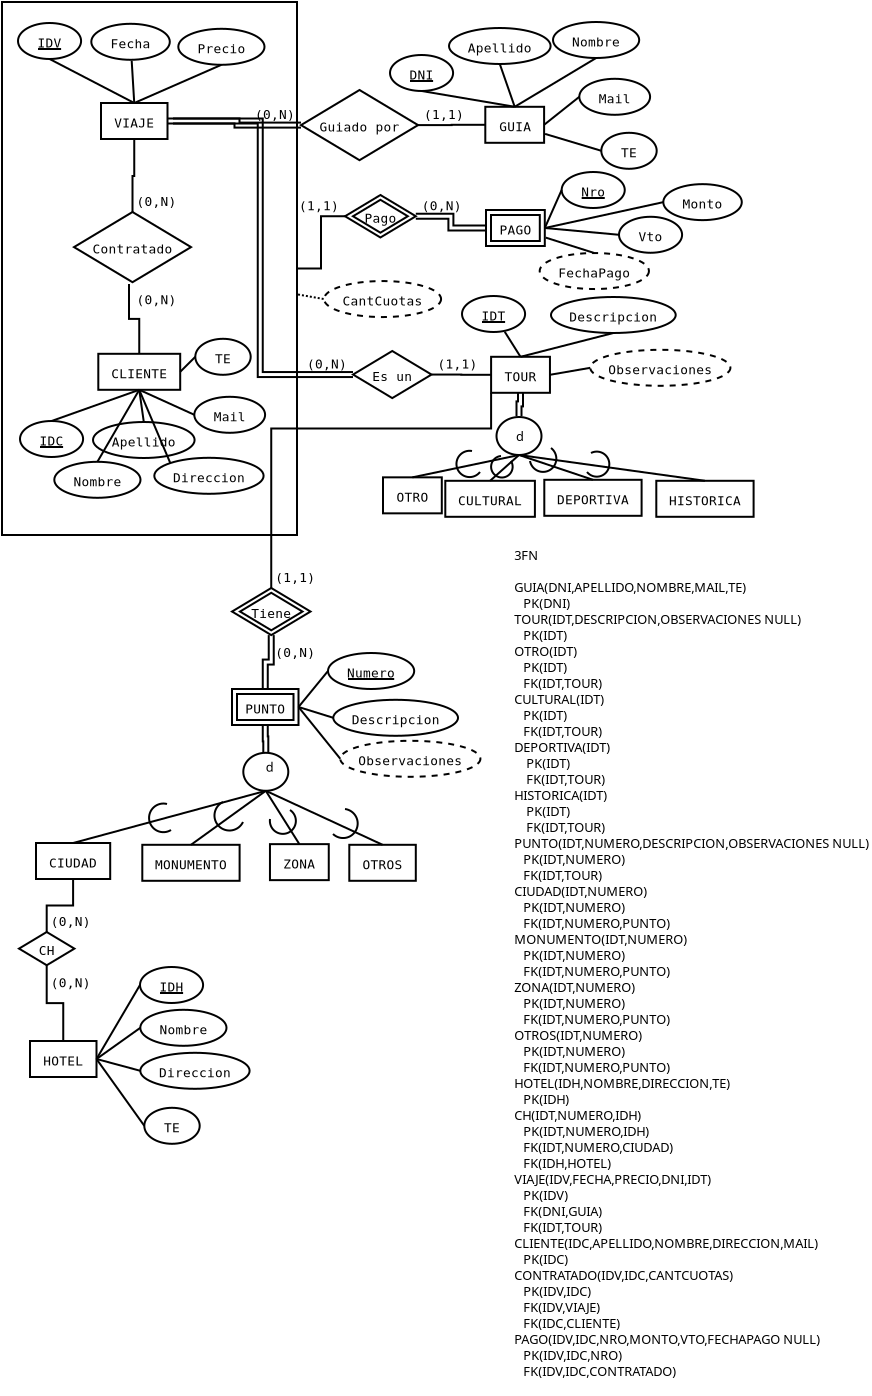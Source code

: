 <?xml version="1.0" encoding="UTF-8"?>
<dia:diagram xmlns:dia="http://www.lysator.liu.se/~alla/dia/">
  <dia:layer name="Fondo" visible="true" connectable="true" active="true">
    <dia:object type="ER - Entity" version="0" id="O0">
      <dia:attribute name="obj_pos">
        <dia:point val="26.715,5.44"/>
      </dia:attribute>
      <dia:attribute name="obj_bb">
        <dia:rectangle val="26.665,5.39;29.705,7.29"/>
      </dia:attribute>
      <dia:attribute name="elem_corner">
        <dia:point val="26.715,5.44"/>
      </dia:attribute>
      <dia:attribute name="elem_width">
        <dia:real val="2.94"/>
      </dia:attribute>
      <dia:attribute name="elem_height">
        <dia:real val="1.8"/>
      </dia:attribute>
      <dia:attribute name="border_width">
        <dia:real val="0.1"/>
      </dia:attribute>
      <dia:attribute name="border_color">
        <dia:color val="#000000ff"/>
      </dia:attribute>
      <dia:attribute name="inner_color">
        <dia:color val="#ffffffff"/>
      </dia:attribute>
      <dia:attribute name="name">
        <dia:string>#GUIA#</dia:string>
      </dia:attribute>
      <dia:attribute name="weak">
        <dia:boolean val="false"/>
      </dia:attribute>
      <dia:attribute name="associative">
        <dia:boolean val="false"/>
      </dia:attribute>
      <dia:attribute name="font">
        <dia:font family="monospace" style="0" name="Courier"/>
      </dia:attribute>
      <dia:attribute name="font_height">
        <dia:real val="0.8"/>
      </dia:attribute>
    </dia:object>
    <dia:object type="ER - Entity" version="0" id="O1">
      <dia:attribute name="obj_pos">
        <dia:point val="27.005,17.94"/>
      </dia:attribute>
      <dia:attribute name="obj_bb">
        <dia:rectangle val="26.955,17.89;29.996,19.79"/>
      </dia:attribute>
      <dia:attribute name="elem_corner">
        <dia:point val="27.005,17.94"/>
      </dia:attribute>
      <dia:attribute name="elem_width">
        <dia:real val="2.94"/>
      </dia:attribute>
      <dia:attribute name="elem_height">
        <dia:real val="1.8"/>
      </dia:attribute>
      <dia:attribute name="border_width">
        <dia:real val="0.1"/>
      </dia:attribute>
      <dia:attribute name="border_color">
        <dia:color val="#000000ff"/>
      </dia:attribute>
      <dia:attribute name="inner_color">
        <dia:color val="#ffffffff"/>
      </dia:attribute>
      <dia:attribute name="name">
        <dia:string>#TOUR#</dia:string>
      </dia:attribute>
      <dia:attribute name="weak">
        <dia:boolean val="false"/>
      </dia:attribute>
      <dia:attribute name="associative">
        <dia:boolean val="false"/>
      </dia:attribute>
      <dia:attribute name="font">
        <dia:font family="monospace" style="0" name="Courier"/>
      </dia:attribute>
      <dia:attribute name="font_height">
        <dia:real val="0.8"/>
      </dia:attribute>
    </dia:object>
    <dia:object type="ER - Attribute" version="0" id="O2">
      <dia:attribute name="obj_pos">
        <dia:point val="21.95,2.85"/>
      </dia:attribute>
      <dia:attribute name="obj_bb">
        <dia:rectangle val="21.9,2.8;25.155,4.7"/>
      </dia:attribute>
      <dia:attribute name="elem_corner">
        <dia:point val="21.95,2.85"/>
      </dia:attribute>
      <dia:attribute name="elem_width">
        <dia:real val="3.155"/>
      </dia:attribute>
      <dia:attribute name="elem_height">
        <dia:real val="1.8"/>
      </dia:attribute>
      <dia:attribute name="border_width">
        <dia:real val="0.1"/>
      </dia:attribute>
      <dia:attribute name="border_color">
        <dia:color val="#000000ff"/>
      </dia:attribute>
      <dia:attribute name="inner_color">
        <dia:color val="#ffffffff"/>
      </dia:attribute>
      <dia:attribute name="name">
        <dia:string>#DNI#</dia:string>
      </dia:attribute>
      <dia:attribute name="key">
        <dia:boolean val="true"/>
      </dia:attribute>
      <dia:attribute name="weak_key">
        <dia:boolean val="false"/>
      </dia:attribute>
      <dia:attribute name="derived">
        <dia:boolean val="false"/>
      </dia:attribute>
      <dia:attribute name="multivalued">
        <dia:boolean val="false"/>
      </dia:attribute>
      <dia:attribute name="font">
        <dia:font family="monospace" style="0" name="Courier"/>
      </dia:attribute>
      <dia:attribute name="font_height">
        <dia:real val="0.8"/>
      </dia:attribute>
    </dia:object>
    <dia:object type="ER - Attribute" version="0" id="O3">
      <dia:attribute name="obj_pos">
        <dia:point val="24.9,1.5"/>
      </dia:attribute>
      <dia:attribute name="obj_bb">
        <dia:rectangle val="24.85,1.45;30.03,3.35"/>
      </dia:attribute>
      <dia:attribute name="elem_corner">
        <dia:point val="24.9,1.5"/>
      </dia:attribute>
      <dia:attribute name="elem_width">
        <dia:real val="5.08"/>
      </dia:attribute>
      <dia:attribute name="elem_height">
        <dia:real val="1.8"/>
      </dia:attribute>
      <dia:attribute name="border_width">
        <dia:real val="0.1"/>
      </dia:attribute>
      <dia:attribute name="border_color">
        <dia:color val="#000000ff"/>
      </dia:attribute>
      <dia:attribute name="inner_color">
        <dia:color val="#ffffffff"/>
      </dia:attribute>
      <dia:attribute name="name">
        <dia:string>#Apellido#</dia:string>
      </dia:attribute>
      <dia:attribute name="key">
        <dia:boolean val="false"/>
      </dia:attribute>
      <dia:attribute name="weak_key">
        <dia:boolean val="false"/>
      </dia:attribute>
      <dia:attribute name="derived">
        <dia:boolean val="false"/>
      </dia:attribute>
      <dia:attribute name="multivalued">
        <dia:boolean val="false"/>
      </dia:attribute>
      <dia:attribute name="font">
        <dia:font family="monospace" style="0" name="Courier"/>
      </dia:attribute>
      <dia:attribute name="font_height">
        <dia:real val="0.8"/>
      </dia:attribute>
    </dia:object>
    <dia:object type="ER - Attribute" version="0" id="O4">
      <dia:attribute name="obj_pos">
        <dia:point val="30.1,1.2"/>
      </dia:attribute>
      <dia:attribute name="obj_bb">
        <dia:rectangle val="30.05,1.15;34.46,3.05"/>
      </dia:attribute>
      <dia:attribute name="elem_corner">
        <dia:point val="30.1,1.2"/>
      </dia:attribute>
      <dia:attribute name="elem_width">
        <dia:real val="4.31"/>
      </dia:attribute>
      <dia:attribute name="elem_height">
        <dia:real val="1.8"/>
      </dia:attribute>
      <dia:attribute name="border_width">
        <dia:real val="0.1"/>
      </dia:attribute>
      <dia:attribute name="border_color">
        <dia:color val="#000000ff"/>
      </dia:attribute>
      <dia:attribute name="inner_color">
        <dia:color val="#ffffffff"/>
      </dia:attribute>
      <dia:attribute name="name">
        <dia:string>#Nombre#</dia:string>
      </dia:attribute>
      <dia:attribute name="key">
        <dia:boolean val="false"/>
      </dia:attribute>
      <dia:attribute name="weak_key">
        <dia:boolean val="false"/>
      </dia:attribute>
      <dia:attribute name="derived">
        <dia:boolean val="false"/>
      </dia:attribute>
      <dia:attribute name="multivalued">
        <dia:boolean val="false"/>
      </dia:attribute>
      <dia:attribute name="font">
        <dia:font family="monospace" style="0" name="Courier"/>
      </dia:attribute>
      <dia:attribute name="font_height">
        <dia:real val="0.8"/>
      </dia:attribute>
    </dia:object>
    <dia:object type="ER - Attribute" version="0" id="O5">
      <dia:attribute name="obj_pos">
        <dia:point val="31.415,4.04"/>
      </dia:attribute>
      <dia:attribute name="obj_bb">
        <dia:rectangle val="31.365,3.99;35.005,5.89"/>
      </dia:attribute>
      <dia:attribute name="elem_corner">
        <dia:point val="31.415,4.04"/>
      </dia:attribute>
      <dia:attribute name="elem_width">
        <dia:real val="3.54"/>
      </dia:attribute>
      <dia:attribute name="elem_height">
        <dia:real val="1.8"/>
      </dia:attribute>
      <dia:attribute name="border_width">
        <dia:real val="0.1"/>
      </dia:attribute>
      <dia:attribute name="border_color">
        <dia:color val="#000000ff"/>
      </dia:attribute>
      <dia:attribute name="inner_color">
        <dia:color val="#ffffffff"/>
      </dia:attribute>
      <dia:attribute name="name">
        <dia:string>#Mail#</dia:string>
      </dia:attribute>
      <dia:attribute name="key">
        <dia:boolean val="false"/>
      </dia:attribute>
      <dia:attribute name="weak_key">
        <dia:boolean val="false"/>
      </dia:attribute>
      <dia:attribute name="derived">
        <dia:boolean val="false"/>
      </dia:attribute>
      <dia:attribute name="multivalued">
        <dia:boolean val="false"/>
      </dia:attribute>
      <dia:attribute name="font">
        <dia:font family="monospace" style="0" name="Courier"/>
      </dia:attribute>
      <dia:attribute name="font_height">
        <dia:real val="0.8"/>
      </dia:attribute>
    </dia:object>
    <dia:object type="ER - Attribute" version="0" id="O6">
      <dia:attribute name="obj_pos">
        <dia:point val="32.515,6.74"/>
      </dia:attribute>
      <dia:attribute name="obj_bb">
        <dia:rectangle val="32.465,6.69;35.335,8.59"/>
      </dia:attribute>
      <dia:attribute name="elem_corner">
        <dia:point val="32.515,6.74"/>
      </dia:attribute>
      <dia:attribute name="elem_width">
        <dia:real val="2.77"/>
      </dia:attribute>
      <dia:attribute name="elem_height">
        <dia:real val="1.8"/>
      </dia:attribute>
      <dia:attribute name="border_width">
        <dia:real val="0.1"/>
      </dia:attribute>
      <dia:attribute name="border_color">
        <dia:color val="#000000ff"/>
      </dia:attribute>
      <dia:attribute name="inner_color">
        <dia:color val="#ffffffff"/>
      </dia:attribute>
      <dia:attribute name="name">
        <dia:string>#TE#</dia:string>
      </dia:attribute>
      <dia:attribute name="key">
        <dia:boolean val="false"/>
      </dia:attribute>
      <dia:attribute name="weak_key">
        <dia:boolean val="false"/>
      </dia:attribute>
      <dia:attribute name="derived">
        <dia:boolean val="false"/>
      </dia:attribute>
      <dia:attribute name="multivalued">
        <dia:boolean val="false"/>
      </dia:attribute>
      <dia:attribute name="font">
        <dia:font family="monospace" style="0" name="Courier"/>
      </dia:attribute>
      <dia:attribute name="font_height">
        <dia:real val="0.8"/>
      </dia:attribute>
    </dia:object>
    <dia:object type="Standard - Line" version="0" id="O7">
      <dia:attribute name="obj_pos">
        <dia:point val="23.527,4.65"/>
      </dia:attribute>
      <dia:attribute name="obj_bb">
        <dia:rectangle val="23.47,4.592;28.243,5.498"/>
      </dia:attribute>
      <dia:attribute name="conn_endpoints">
        <dia:point val="23.527,4.65"/>
        <dia:point val="28.185,5.44"/>
      </dia:attribute>
      <dia:attribute name="numcp">
        <dia:int val="1"/>
      </dia:attribute>
      <dia:connections>
        <dia:connection handle="0" to="O2" connection="6"/>
        <dia:connection handle="1" to="O0" connection="1"/>
      </dia:connections>
    </dia:object>
    <dia:object type="Standard - Line" version="0" id="O8">
      <dia:attribute name="obj_pos">
        <dia:point val="27.44,3.3"/>
      </dia:attribute>
      <dia:attribute name="obj_bb">
        <dia:rectangle val="27.376,3.236;28.249,5.504"/>
      </dia:attribute>
      <dia:attribute name="conn_endpoints">
        <dia:point val="27.44,3.3"/>
        <dia:point val="28.185,5.44"/>
      </dia:attribute>
      <dia:attribute name="numcp">
        <dia:int val="1"/>
      </dia:attribute>
      <dia:connections>
        <dia:connection handle="0" to="O3" connection="6"/>
        <dia:connection handle="1" to="O0" connection="1"/>
      </dia:connections>
    </dia:object>
    <dia:object type="Standard - Line" version="0" id="O9">
      <dia:attribute name="obj_pos">
        <dia:point val="32.255,3"/>
      </dia:attribute>
      <dia:attribute name="obj_bb">
        <dia:rectangle val="28.116,2.931;32.324,5.509"/>
      </dia:attribute>
      <dia:attribute name="conn_endpoints">
        <dia:point val="32.255,3"/>
        <dia:point val="28.185,5.44"/>
      </dia:attribute>
      <dia:attribute name="numcp">
        <dia:int val="1"/>
      </dia:attribute>
      <dia:connections>
        <dia:connection handle="0" to="O4" connection="6"/>
        <dia:connection handle="1" to="O0" connection="1"/>
      </dia:connections>
    </dia:object>
    <dia:object type="Standard - Line" version="0" id="O10">
      <dia:attribute name="obj_pos">
        <dia:point val="29.655,6.34"/>
      </dia:attribute>
      <dia:attribute name="obj_bb">
        <dia:rectangle val="29.585,4.87;31.485,6.41"/>
      </dia:attribute>
      <dia:attribute name="conn_endpoints">
        <dia:point val="29.655,6.34"/>
        <dia:point val="31.415,4.94"/>
      </dia:attribute>
      <dia:attribute name="numcp">
        <dia:int val="1"/>
      </dia:attribute>
      <dia:connections>
        <dia:connection handle="0" to="O0" connection="4"/>
        <dia:connection handle="1" to="O5" connection="3"/>
      </dia:connections>
    </dia:object>
    <dia:object type="Standard - Line" version="0" id="O11">
      <dia:attribute name="obj_pos">
        <dia:point val="29.704,6.796"/>
      </dia:attribute>
      <dia:attribute name="obj_bb">
        <dia:rectangle val="29.642,6.734;32.577,7.702"/>
      </dia:attribute>
      <dia:attribute name="conn_endpoints">
        <dia:point val="29.704,6.796"/>
        <dia:point val="32.515,7.64"/>
      </dia:attribute>
      <dia:attribute name="numcp">
        <dia:int val="1"/>
      </dia:attribute>
      <dia:connections>
        <dia:connection handle="0" to="O0" connection="8"/>
        <dia:connection handle="1" to="O6" connection="3"/>
      </dia:connections>
    </dia:object>
    <dia:object type="ER - Relationship" version="0" id="O12">
      <dia:attribute name="obj_pos">
        <dia:point val="17.5,4.6"/>
      </dia:attribute>
      <dia:attribute name="obj_bb">
        <dia:rectangle val="15.225,4.55;25.625,8.16"/>
      </dia:attribute>
      <dia:attribute name="elem_corner">
        <dia:point val="17.5,4.6"/>
      </dia:attribute>
      <dia:attribute name="elem_width">
        <dia:real val="5.85"/>
      </dia:attribute>
      <dia:attribute name="elem_height">
        <dia:real val="3.51"/>
      </dia:attribute>
      <dia:attribute name="border_width">
        <dia:real val="0.1"/>
      </dia:attribute>
      <dia:attribute name="border_color">
        <dia:color val="#000000ff"/>
      </dia:attribute>
      <dia:attribute name="inner_color">
        <dia:color val="#ffffffff"/>
      </dia:attribute>
      <dia:attribute name="name">
        <dia:string>#Guiado por#</dia:string>
      </dia:attribute>
      <dia:attribute name="left_card">
        <dia:string>#(0,N)#</dia:string>
      </dia:attribute>
      <dia:attribute name="right_card">
        <dia:string>#(1,1)#</dia:string>
      </dia:attribute>
      <dia:attribute name="identifying">
        <dia:boolean val="false"/>
      </dia:attribute>
      <dia:attribute name="rotated">
        <dia:boolean val="false"/>
      </dia:attribute>
      <dia:attribute name="font">
        <dia:font family="monospace" style="0" name="Courier"/>
      </dia:attribute>
      <dia:attribute name="font_height">
        <dia:real val="0.8"/>
      </dia:attribute>
    </dia:object>
    <dia:object type="ER - Participation" version="1" id="O13">
      <dia:attribute name="obj_pos">
        <dia:point val="23.35,6.355"/>
      </dia:attribute>
      <dia:attribute name="obj_bb">
        <dia:rectangle val="23.3,6.29;26.765,6.405"/>
      </dia:attribute>
      <dia:attribute name="orth_points">
        <dia:point val="23.35,6.355"/>
        <dia:point val="25.032,6.355"/>
        <dia:point val="25.032,6.34"/>
        <dia:point val="26.715,6.34"/>
      </dia:attribute>
      <dia:attribute name="orth_orient">
        <dia:enum val="0"/>
        <dia:enum val="1"/>
        <dia:enum val="0"/>
      </dia:attribute>
      <dia:attribute name="autorouting">
        <dia:boolean val="true"/>
      </dia:attribute>
      <dia:attribute name="total">
        <dia:boolean val="false"/>
      </dia:attribute>
      <dia:connections>
        <dia:connection handle="0" to="O12" connection="4"/>
        <dia:connection handle="1" to="O0" connection="3"/>
      </dia:connections>
    </dia:object>
    <dia:group>
      <dia:attribute name="meta">
        <dia:composite type="dict"/>
      </dia:attribute>
      <dia:attribute name="matrix"/>
      <dia:object type="Standard - Box" version="0" id="O14">
        <dia:attribute name="obj_pos">
          <dia:point val="2.55,0.2"/>
        </dia:attribute>
        <dia:attribute name="obj_bb">
          <dia:rectangle val="2.5,0.15;17.35,26.9"/>
        </dia:attribute>
        <dia:attribute name="elem_corner">
          <dia:point val="2.55,0.2"/>
        </dia:attribute>
        <dia:attribute name="elem_width">
          <dia:real val="14.75"/>
        </dia:attribute>
        <dia:attribute name="elem_height">
          <dia:real val="26.65"/>
        </dia:attribute>
        <dia:attribute name="border_width">
          <dia:real val="0.1"/>
        </dia:attribute>
        <dia:attribute name="show_background">
          <dia:boolean val="false"/>
        </dia:attribute>
      </dia:object>
      <dia:object type="ER - Entity" version="0" id="O15">
        <dia:attribute name="obj_pos">
          <dia:point val="7.5,5.25"/>
        </dia:attribute>
        <dia:attribute name="obj_bb">
          <dia:rectangle val="7.45,5.2;10.875,7.1"/>
        </dia:attribute>
        <dia:attribute name="elem_corner">
          <dia:point val="7.5,5.25"/>
        </dia:attribute>
        <dia:attribute name="elem_width">
          <dia:real val="3.325"/>
        </dia:attribute>
        <dia:attribute name="elem_height">
          <dia:real val="1.8"/>
        </dia:attribute>
        <dia:attribute name="border_width">
          <dia:real val="0.1"/>
        </dia:attribute>
        <dia:attribute name="border_color">
          <dia:color val="#000000ff"/>
        </dia:attribute>
        <dia:attribute name="inner_color">
          <dia:color val="#ffffffff"/>
        </dia:attribute>
        <dia:attribute name="name">
          <dia:string>#VIAJE#</dia:string>
        </dia:attribute>
        <dia:attribute name="weak">
          <dia:boolean val="false"/>
        </dia:attribute>
        <dia:attribute name="associative">
          <dia:boolean val="false"/>
        </dia:attribute>
        <dia:attribute name="font">
          <dia:font family="monospace" style="0" name="Courier"/>
        </dia:attribute>
        <dia:attribute name="font_height">
          <dia:real val="0.8"/>
        </dia:attribute>
      </dia:object>
      <dia:object type="ER - Entity" version="0" id="O16">
        <dia:attribute name="obj_pos">
          <dia:point val="7.365,17.79"/>
        </dia:attribute>
        <dia:attribute name="obj_bb">
          <dia:rectangle val="7.315,17.74;11.51,19.64"/>
        </dia:attribute>
        <dia:attribute name="elem_corner">
          <dia:point val="7.365,17.79"/>
        </dia:attribute>
        <dia:attribute name="elem_width">
          <dia:real val="4.095"/>
        </dia:attribute>
        <dia:attribute name="elem_height">
          <dia:real val="1.8"/>
        </dia:attribute>
        <dia:attribute name="border_width">
          <dia:real val="0.1"/>
        </dia:attribute>
        <dia:attribute name="border_color">
          <dia:color val="#000000ff"/>
        </dia:attribute>
        <dia:attribute name="inner_color">
          <dia:color val="#ffffffff"/>
        </dia:attribute>
        <dia:attribute name="name">
          <dia:string>#CLIENTE#</dia:string>
        </dia:attribute>
        <dia:attribute name="weak">
          <dia:boolean val="false"/>
        </dia:attribute>
        <dia:attribute name="associative">
          <dia:boolean val="false"/>
        </dia:attribute>
        <dia:attribute name="font">
          <dia:font family="monospace" style="0" name="Courier"/>
        </dia:attribute>
        <dia:attribute name="font_height">
          <dia:real val="0.8"/>
        </dia:attribute>
        <dia:connections>
          <dia:connection handle="0" to="O15" connection="8"/>
          <dia:connection handle="1" to="O17" connection="2"/>
        </dia:connections>
      </dia:object>
      <dia:object type="ER - Relationship" version="0" id="O17">
        <dia:attribute name="obj_pos">
          <dia:point val="6.15,10.7"/>
        </dia:attribute>
        <dia:attribute name="obj_bb">
          <dia:rectangle val="6.1,9.55;12.05,15.36"/>
        </dia:attribute>
        <dia:attribute name="elem_corner">
          <dia:point val="6.15,10.7"/>
        </dia:attribute>
        <dia:attribute name="elem_width">
          <dia:real val="5.85"/>
        </dia:attribute>
        <dia:attribute name="elem_height">
          <dia:real val="3.51"/>
        </dia:attribute>
        <dia:attribute name="border_width">
          <dia:real val="0.1"/>
        </dia:attribute>
        <dia:attribute name="border_color">
          <dia:color val="#000000ff"/>
        </dia:attribute>
        <dia:attribute name="inner_color">
          <dia:color val="#ffffffff"/>
        </dia:attribute>
        <dia:attribute name="name">
          <dia:string>#Contratado#</dia:string>
        </dia:attribute>
        <dia:attribute name="left_card">
          <dia:string>#(0,N)#</dia:string>
        </dia:attribute>
        <dia:attribute name="right_card">
          <dia:string>#(0,N)#</dia:string>
        </dia:attribute>
        <dia:attribute name="identifying">
          <dia:boolean val="false"/>
        </dia:attribute>
        <dia:attribute name="rotated">
          <dia:boolean val="true"/>
        </dia:attribute>
        <dia:attribute name="font">
          <dia:font family="monospace" style="0" name="Courier"/>
        </dia:attribute>
        <dia:attribute name="font_height">
          <dia:real val="0.8"/>
        </dia:attribute>
        <dia:connections>
          <dia:connection handle="1" to="O16" connection="1"/>
        </dia:connections>
      </dia:object>
      <dia:object type="ER - Participation" version="1" id="O18">
        <dia:attribute name="obj_pos">
          <dia:point val="9.162,7.1"/>
        </dia:attribute>
        <dia:attribute name="obj_bb">
          <dia:rectangle val="9.025,7.05;9.213,10.75"/>
        </dia:attribute>
        <dia:attribute name="orth_points">
          <dia:point val="9.162,7.1"/>
          <dia:point val="9.162,8.9"/>
          <dia:point val="9.075,8.9"/>
          <dia:point val="9.075,10.7"/>
        </dia:attribute>
        <dia:attribute name="orth_orient">
          <dia:enum val="1"/>
          <dia:enum val="0"/>
          <dia:enum val="1"/>
        </dia:attribute>
        <dia:attribute name="autorouting">
          <dia:boolean val="true"/>
        </dia:attribute>
        <dia:attribute name="total">
          <dia:boolean val="false"/>
        </dia:attribute>
      </dia:object>
      <dia:object type="ER - Participation" version="1" id="O19">
        <dia:attribute name="obj_pos">
          <dia:point val="8.9,14.3"/>
        </dia:attribute>
        <dia:attribute name="obj_bb">
          <dia:rectangle val="8.85,14.25;9.463,17.84"/>
        </dia:attribute>
        <dia:attribute name="orth_points">
          <dia:point val="8.9,14.3"/>
          <dia:point val="8.9,16.045"/>
          <dia:point val="9.412,16.045"/>
          <dia:point val="9.412,17.79"/>
        </dia:attribute>
        <dia:attribute name="orth_orient">
          <dia:enum val="1"/>
          <dia:enum val="0"/>
          <dia:enum val="1"/>
        </dia:attribute>
        <dia:attribute name="autorouting">
          <dia:boolean val="true"/>
        </dia:attribute>
        <dia:attribute name="total">
          <dia:boolean val="false"/>
        </dia:attribute>
      </dia:object>
      <dia:object type="ER - Attribute" version="0" id="O20">
        <dia:attribute name="obj_pos">
          <dia:point val="3.35,1.25"/>
        </dia:attribute>
        <dia:attribute name="obj_bb">
          <dia:rectangle val="3.3,1.2;6.555,3.1"/>
        </dia:attribute>
        <dia:attribute name="elem_corner">
          <dia:point val="3.35,1.25"/>
        </dia:attribute>
        <dia:attribute name="elem_width">
          <dia:real val="3.155"/>
        </dia:attribute>
        <dia:attribute name="elem_height">
          <dia:real val="1.8"/>
        </dia:attribute>
        <dia:attribute name="border_width">
          <dia:real val="0.1"/>
        </dia:attribute>
        <dia:attribute name="border_color">
          <dia:color val="#000000ff"/>
        </dia:attribute>
        <dia:attribute name="inner_color">
          <dia:color val="#ffffffff"/>
        </dia:attribute>
        <dia:attribute name="name">
          <dia:string>#IDV#</dia:string>
        </dia:attribute>
        <dia:attribute name="key">
          <dia:boolean val="true"/>
        </dia:attribute>
        <dia:attribute name="weak_key">
          <dia:boolean val="false"/>
        </dia:attribute>
        <dia:attribute name="derived">
          <dia:boolean val="false"/>
        </dia:attribute>
        <dia:attribute name="multivalued">
          <dia:boolean val="false"/>
        </dia:attribute>
        <dia:attribute name="font">
          <dia:font family="monospace" style="0" name="Courier"/>
        </dia:attribute>
        <dia:attribute name="font_height">
          <dia:real val="0.8"/>
        </dia:attribute>
      </dia:object>
      <dia:object type="ER - Attribute" version="0" id="O21">
        <dia:attribute name="obj_pos">
          <dia:point val="7.015,1.29"/>
        </dia:attribute>
        <dia:attribute name="obj_bb">
          <dia:rectangle val="6.965,1.24;10.99,3.14"/>
        </dia:attribute>
        <dia:attribute name="elem_corner">
          <dia:point val="7.015,1.29"/>
        </dia:attribute>
        <dia:attribute name="elem_width">
          <dia:real val="3.925"/>
        </dia:attribute>
        <dia:attribute name="elem_height">
          <dia:real val="1.8"/>
        </dia:attribute>
        <dia:attribute name="border_width">
          <dia:real val="0.1"/>
        </dia:attribute>
        <dia:attribute name="border_color">
          <dia:color val="#000000ff"/>
        </dia:attribute>
        <dia:attribute name="inner_color">
          <dia:color val="#ffffffff"/>
        </dia:attribute>
        <dia:attribute name="name">
          <dia:string>#Fecha#</dia:string>
        </dia:attribute>
        <dia:attribute name="key">
          <dia:boolean val="false"/>
        </dia:attribute>
        <dia:attribute name="weak_key">
          <dia:boolean val="false"/>
        </dia:attribute>
        <dia:attribute name="derived">
          <dia:boolean val="false"/>
        </dia:attribute>
        <dia:attribute name="multivalued">
          <dia:boolean val="false"/>
        </dia:attribute>
        <dia:attribute name="font">
          <dia:font family="monospace" style="0" name="Courier"/>
        </dia:attribute>
        <dia:attribute name="font_height">
          <dia:real val="0.8"/>
        </dia:attribute>
        <dia:connections>
          <dia:connection handle="0" to="O20" connection="6"/>
          <dia:connection handle="1" to="O15" connection="1"/>
        </dia:connections>
      </dia:object>
      <dia:object type="ER - Attribute" version="0" id="O22">
        <dia:attribute name="obj_pos">
          <dia:point val="11.365,1.54"/>
        </dia:attribute>
        <dia:attribute name="obj_bb">
          <dia:rectangle val="11.315,1.49;15.725,3.39"/>
        </dia:attribute>
        <dia:attribute name="elem_corner">
          <dia:point val="11.365,1.54"/>
        </dia:attribute>
        <dia:attribute name="elem_width">
          <dia:real val="4.31"/>
        </dia:attribute>
        <dia:attribute name="elem_height">
          <dia:real val="1.8"/>
        </dia:attribute>
        <dia:attribute name="border_width">
          <dia:real val="0.1"/>
        </dia:attribute>
        <dia:attribute name="border_color">
          <dia:color val="#000000ff"/>
        </dia:attribute>
        <dia:attribute name="inner_color">
          <dia:color val="#ffffffff"/>
        </dia:attribute>
        <dia:attribute name="name">
          <dia:string>#Precio#</dia:string>
        </dia:attribute>
        <dia:attribute name="key">
          <dia:boolean val="false"/>
        </dia:attribute>
        <dia:attribute name="weak_key">
          <dia:boolean val="false"/>
        </dia:attribute>
        <dia:attribute name="derived">
          <dia:boolean val="false"/>
        </dia:attribute>
        <dia:attribute name="multivalued">
          <dia:boolean val="false"/>
        </dia:attribute>
        <dia:attribute name="font">
          <dia:font family="monospace" style="0" name="Courier"/>
        </dia:attribute>
        <dia:attribute name="font_height">
          <dia:real val="0.8"/>
        </dia:attribute>
        <dia:connections>
          <dia:connection handle="0" to="O21" connection="8"/>
          <dia:connection handle="1" to="O15" connection="1"/>
        </dia:connections>
      </dia:object>
      <dia:object type="Standard - Line" version="0" id="O23">
        <dia:attribute name="obj_pos">
          <dia:point val="4.928,3.05"/>
        </dia:attribute>
        <dia:attribute name="obj_bb">
          <dia:rectangle val="4.86,2.983;9.23,5.317"/>
        </dia:attribute>
        <dia:attribute name="conn_endpoints">
          <dia:point val="4.928,3.05"/>
          <dia:point val="9.162,5.25"/>
        </dia:attribute>
        <dia:attribute name="numcp">
          <dia:int val="1"/>
        </dia:attribute>
        <dia:connections>
          <dia:connection handle="0" to="O22" connection="6"/>
          <dia:connection handle="1" to="O15" connection="1"/>
        </dia:connections>
      </dia:object>
      <dia:object type="Standard - Line" version="0" id="O24">
        <dia:attribute name="obj_pos">
          <dia:point val="9.035,3.137"/>
        </dia:attribute>
        <dia:attribute name="obj_bb">
          <dia:rectangle val="8.982,3.084;9.215,5.303"/>
        </dia:attribute>
        <dia:attribute name="conn_endpoints">
          <dia:point val="9.035,3.137"/>
          <dia:point val="9.162,5.25"/>
        </dia:attribute>
        <dia:attribute name="numcp">
          <dia:int val="1"/>
        </dia:attribute>
      </dia:object>
      <dia:object type="Standard - Line" version="0" id="O25">
        <dia:attribute name="obj_pos">
          <dia:point val="13.52,3.34"/>
        </dia:attribute>
        <dia:attribute name="obj_bb">
          <dia:rectangle val="9.097,3.274;13.586,5.316"/>
        </dia:attribute>
        <dia:attribute name="conn_endpoints">
          <dia:point val="13.52,3.34"/>
          <dia:point val="9.162,5.25"/>
        </dia:attribute>
        <dia:attribute name="numcp">
          <dia:int val="1"/>
        </dia:attribute>
      </dia:object>
      <dia:object type="ER - Attribute" version="0" id="O26">
        <dia:attribute name="obj_pos">
          <dia:point val="3.45,21.15"/>
        </dia:attribute>
        <dia:attribute name="obj_bb">
          <dia:rectangle val="3.4,21.1;6.655,23"/>
        </dia:attribute>
        <dia:attribute name="elem_corner">
          <dia:point val="3.45,21.15"/>
        </dia:attribute>
        <dia:attribute name="elem_width">
          <dia:real val="3.155"/>
        </dia:attribute>
        <dia:attribute name="elem_height">
          <dia:real val="1.8"/>
        </dia:attribute>
        <dia:attribute name="border_width">
          <dia:real val="0.1"/>
        </dia:attribute>
        <dia:attribute name="border_color">
          <dia:color val="#000000ff"/>
        </dia:attribute>
        <dia:attribute name="inner_color">
          <dia:color val="#ffffffff"/>
        </dia:attribute>
        <dia:attribute name="name">
          <dia:string>#IDC#</dia:string>
        </dia:attribute>
        <dia:attribute name="key">
          <dia:boolean val="true"/>
        </dia:attribute>
        <dia:attribute name="weak_key">
          <dia:boolean val="false"/>
        </dia:attribute>
        <dia:attribute name="derived">
          <dia:boolean val="false"/>
        </dia:attribute>
        <dia:attribute name="multivalued">
          <dia:boolean val="false"/>
        </dia:attribute>
        <dia:attribute name="font">
          <dia:font family="monospace" style="0" name="Courier"/>
        </dia:attribute>
        <dia:attribute name="font_height">
          <dia:real val="0.8"/>
        </dia:attribute>
      </dia:object>
      <dia:object type="ER - Attribute" version="0" id="O27">
        <dia:attribute name="obj_pos">
          <dia:point val="7.1,21.2"/>
        </dia:attribute>
        <dia:attribute name="obj_bb">
          <dia:rectangle val="7.05,21.15;12.23,23.05"/>
        </dia:attribute>
        <dia:attribute name="elem_corner">
          <dia:point val="7.1,21.2"/>
        </dia:attribute>
        <dia:attribute name="elem_width">
          <dia:real val="5.08"/>
        </dia:attribute>
        <dia:attribute name="elem_height">
          <dia:real val="1.8"/>
        </dia:attribute>
        <dia:attribute name="border_width">
          <dia:real val="0.1"/>
        </dia:attribute>
        <dia:attribute name="border_color">
          <dia:color val="#000000ff"/>
        </dia:attribute>
        <dia:attribute name="inner_color">
          <dia:color val="#ffffffff"/>
        </dia:attribute>
        <dia:attribute name="name">
          <dia:string>#Apellido#</dia:string>
        </dia:attribute>
        <dia:attribute name="key">
          <dia:boolean val="false"/>
        </dia:attribute>
        <dia:attribute name="weak_key">
          <dia:boolean val="false"/>
        </dia:attribute>
        <dia:attribute name="derived">
          <dia:boolean val="false"/>
        </dia:attribute>
        <dia:attribute name="multivalued">
          <dia:boolean val="false"/>
        </dia:attribute>
        <dia:attribute name="font">
          <dia:font family="monospace" style="0" name="Courier"/>
        </dia:attribute>
        <dia:attribute name="font_height">
          <dia:real val="0.8"/>
        </dia:attribute>
        <dia:connections>
          <dia:connection handle="0" to="O26" connection="1"/>
          <dia:connection handle="1" to="O16" connection="6"/>
        </dia:connections>
      </dia:object>
      <dia:object type="ER - Attribute" version="0" id="O28">
        <dia:attribute name="obj_pos">
          <dia:point val="5.165,23.19"/>
        </dia:attribute>
        <dia:attribute name="obj_bb">
          <dia:rectangle val="5.115,23.14;9.525,25.04"/>
        </dia:attribute>
        <dia:attribute name="elem_corner">
          <dia:point val="5.165,23.19"/>
        </dia:attribute>
        <dia:attribute name="elem_width">
          <dia:real val="4.31"/>
        </dia:attribute>
        <dia:attribute name="elem_height">
          <dia:real val="1.8"/>
        </dia:attribute>
        <dia:attribute name="border_width">
          <dia:real val="0.1"/>
        </dia:attribute>
        <dia:attribute name="border_color">
          <dia:color val="#000000ff"/>
        </dia:attribute>
        <dia:attribute name="inner_color">
          <dia:color val="#ffffffff"/>
        </dia:attribute>
        <dia:attribute name="name">
          <dia:string>#Nombre#</dia:string>
        </dia:attribute>
        <dia:attribute name="key">
          <dia:boolean val="false"/>
        </dia:attribute>
        <dia:attribute name="weak_key">
          <dia:boolean val="false"/>
        </dia:attribute>
        <dia:attribute name="derived">
          <dia:boolean val="false"/>
        </dia:attribute>
        <dia:attribute name="multivalued">
          <dia:boolean val="false"/>
        </dia:attribute>
        <dia:attribute name="font">
          <dia:font family="monospace" style="0" name="Courier"/>
        </dia:attribute>
        <dia:attribute name="font_height">
          <dia:real val="0.8"/>
        </dia:attribute>
        <dia:connections>
          <dia:connection handle="0" to="O27" connection="1"/>
          <dia:connection handle="1" to="O16" connection="6"/>
        </dia:connections>
      </dia:object>
      <dia:object type="Standard - Line" version="0" id="O29">
        <dia:attribute name="obj_pos">
          <dia:point val="5.027,21.15"/>
        </dia:attribute>
        <dia:attribute name="obj_bb">
          <dia:rectangle val="4.964,19.526;9.476,21.214"/>
        </dia:attribute>
        <dia:attribute name="conn_endpoints">
          <dia:point val="5.027,21.15"/>
          <dia:point val="9.412,19.59"/>
        </dia:attribute>
        <dia:attribute name="numcp">
          <dia:int val="1"/>
        </dia:attribute>
        <dia:connections>
          <dia:connection handle="0" to="O28" connection="1"/>
          <dia:connection handle="1" to="O16" connection="6"/>
        </dia:connections>
      </dia:object>
      <dia:object type="Standard - Line" version="0" id="O30">
        <dia:attribute name="obj_pos">
          <dia:point val="9.64,21.2"/>
        </dia:attribute>
        <dia:attribute name="obj_bb">
          <dia:rectangle val="9.356,19.534;9.697,21.256"/>
        </dia:attribute>
        <dia:attribute name="conn_endpoints">
          <dia:point val="9.64,21.2"/>
          <dia:point val="9.412,19.59"/>
        </dia:attribute>
        <dia:attribute name="numcp">
          <dia:int val="1"/>
        </dia:attribute>
      </dia:object>
      <dia:object type="Standard - Line" version="0" id="O31">
        <dia:attribute name="obj_pos">
          <dia:point val="7.32,23.19"/>
        </dia:attribute>
        <dia:attribute name="obj_bb">
          <dia:rectangle val="7.252,19.522;9.481,23.258"/>
        </dia:attribute>
        <dia:attribute name="conn_endpoints">
          <dia:point val="7.32,23.19"/>
          <dia:point val="9.412,19.59"/>
        </dia:attribute>
        <dia:attribute name="numcp">
          <dia:int val="1"/>
        </dia:attribute>
      </dia:object>
      <dia:object type="ER - Attribute" version="0" id="O32">
        <dia:attribute name="obj_pos">
          <dia:point val="12.215,17.04"/>
        </dia:attribute>
        <dia:attribute name="obj_bb">
          <dia:rectangle val="12.165,16.99;15.035,18.89"/>
        </dia:attribute>
        <dia:attribute name="elem_corner">
          <dia:point val="12.215,17.04"/>
        </dia:attribute>
        <dia:attribute name="elem_width">
          <dia:real val="2.77"/>
        </dia:attribute>
        <dia:attribute name="elem_height">
          <dia:real val="1.8"/>
        </dia:attribute>
        <dia:attribute name="border_width">
          <dia:real val="0.1"/>
        </dia:attribute>
        <dia:attribute name="border_color">
          <dia:color val="#000000ff"/>
        </dia:attribute>
        <dia:attribute name="inner_color">
          <dia:color val="#ffffffff"/>
        </dia:attribute>
        <dia:attribute name="name">
          <dia:string>#TE#</dia:string>
        </dia:attribute>
        <dia:attribute name="key">
          <dia:boolean val="false"/>
        </dia:attribute>
        <dia:attribute name="weak_key">
          <dia:boolean val="false"/>
        </dia:attribute>
        <dia:attribute name="derived">
          <dia:boolean val="false"/>
        </dia:attribute>
        <dia:attribute name="multivalued">
          <dia:boolean val="false"/>
        </dia:attribute>
        <dia:attribute name="font">
          <dia:font family="monospace" style="0" name="Courier"/>
        </dia:attribute>
        <dia:attribute name="font_height">
          <dia:real val="0.8"/>
        </dia:attribute>
      </dia:object>
      <dia:object type="ER - Attribute" version="0" id="O33">
        <dia:attribute name="obj_pos">
          <dia:point val="12.165,19.94"/>
        </dia:attribute>
        <dia:attribute name="obj_bb">
          <dia:rectangle val="12.115,19.89;15.755,21.79"/>
        </dia:attribute>
        <dia:attribute name="elem_corner">
          <dia:point val="12.165,19.94"/>
        </dia:attribute>
        <dia:attribute name="elem_width">
          <dia:real val="3.54"/>
        </dia:attribute>
        <dia:attribute name="elem_height">
          <dia:real val="1.8"/>
        </dia:attribute>
        <dia:attribute name="border_width">
          <dia:real val="0.1"/>
        </dia:attribute>
        <dia:attribute name="border_color">
          <dia:color val="#000000ff"/>
        </dia:attribute>
        <dia:attribute name="inner_color">
          <dia:color val="#ffffffff"/>
        </dia:attribute>
        <dia:attribute name="name">
          <dia:string>#Mail#</dia:string>
        </dia:attribute>
        <dia:attribute name="key">
          <dia:boolean val="false"/>
        </dia:attribute>
        <dia:attribute name="weak_key">
          <dia:boolean val="false"/>
        </dia:attribute>
        <dia:attribute name="derived">
          <dia:boolean val="false"/>
        </dia:attribute>
        <dia:attribute name="multivalued">
          <dia:boolean val="false"/>
        </dia:attribute>
        <dia:attribute name="font">
          <dia:font family="monospace" style="0" name="Courier"/>
        </dia:attribute>
        <dia:attribute name="font_height">
          <dia:real val="0.8"/>
        </dia:attribute>
        <dia:connections>
          <dia:connection handle="0" to="O16" connection="4"/>
          <dia:connection handle="1" to="O32" connection="3"/>
        </dia:connections>
      </dia:object>
      <dia:object type="ER - Attribute" version="0" id="O34">
        <dia:attribute name="obj_pos">
          <dia:point val="10.165,22.99"/>
        </dia:attribute>
        <dia:attribute name="obj_bb">
          <dia:rectangle val="10.115,22.94;15.68,24.84"/>
        </dia:attribute>
        <dia:attribute name="elem_corner">
          <dia:point val="10.165,22.99"/>
        </dia:attribute>
        <dia:attribute name="elem_width">
          <dia:real val="5.465"/>
        </dia:attribute>
        <dia:attribute name="elem_height">
          <dia:real val="1.8"/>
        </dia:attribute>
        <dia:attribute name="border_width">
          <dia:real val="0.1"/>
        </dia:attribute>
        <dia:attribute name="border_color">
          <dia:color val="#000000ff"/>
        </dia:attribute>
        <dia:attribute name="inner_color">
          <dia:color val="#ffffffff"/>
        </dia:attribute>
        <dia:attribute name="name">
          <dia:string>#Direccion#</dia:string>
        </dia:attribute>
        <dia:attribute name="key">
          <dia:boolean val="false"/>
        </dia:attribute>
        <dia:attribute name="weak_key">
          <dia:boolean val="false"/>
        </dia:attribute>
        <dia:attribute name="derived">
          <dia:boolean val="false"/>
        </dia:attribute>
        <dia:attribute name="multivalued">
          <dia:boolean val="false"/>
        </dia:attribute>
        <dia:attribute name="font">
          <dia:font family="monospace" style="0" name="Courier"/>
        </dia:attribute>
        <dia:attribute name="font_height">
          <dia:real val="0.8"/>
        </dia:attribute>
        <dia:connections>
          <dia:connection handle="0" to="O16" connection="6"/>
          <dia:connection handle="1" to="O33" connection="3"/>
        </dia:connections>
      </dia:object>
      <dia:object type="Standard - Line" version="0" id="O35">
        <dia:attribute name="obj_pos">
          <dia:point val="11.46,18.69"/>
        </dia:attribute>
        <dia:attribute name="obj_bb">
          <dia:rectangle val="11.389,17.869;12.286,18.761"/>
        </dia:attribute>
        <dia:attribute name="conn_endpoints">
          <dia:point val="11.46,18.69"/>
          <dia:point val="12.215,17.94"/>
        </dia:attribute>
        <dia:attribute name="numcp">
          <dia:int val="1"/>
        </dia:attribute>
        <dia:connections>
          <dia:connection handle="0" to="O16" connection="6"/>
          <dia:connection handle="1" to="O34" connection="0"/>
        </dia:connections>
      </dia:object>
      <dia:object type="Standard - Line" version="0" id="O36">
        <dia:attribute name="obj_pos">
          <dia:point val="9.412,19.59"/>
        </dia:attribute>
        <dia:attribute name="obj_bb">
          <dia:rectangle val="9.346,19.524;12.231,20.906"/>
        </dia:attribute>
        <dia:attribute name="conn_endpoints">
          <dia:point val="9.412,19.59"/>
          <dia:point val="12.165,20.84"/>
        </dia:attribute>
        <dia:attribute name="numcp">
          <dia:int val="1"/>
        </dia:attribute>
      </dia:object>
      <dia:object type="Standard - Line" version="0" id="O37">
        <dia:attribute name="obj_pos">
          <dia:point val="9.412,19.59"/>
        </dia:attribute>
        <dia:attribute name="obj_bb">
          <dia:rectangle val="9.347,19.524;11.031,23.319"/>
        </dia:attribute>
        <dia:attribute name="conn_endpoints">
          <dia:point val="9.412,19.59"/>
          <dia:point val="10.965,23.254"/>
        </dia:attribute>
        <dia:attribute name="numcp">
          <dia:int val="1"/>
        </dia:attribute>
      </dia:object>
    </dia:group>
    <dia:object type="ER - Participation" version="1" id="O38">
      <dia:attribute name="obj_pos">
        <dia:point val="11.1,6.15"/>
      </dia:attribute>
      <dia:attribute name="obj_bb">
        <dia:rectangle val="10.925,5.975;17.675,6.53"/>
      </dia:attribute>
      <dia:attribute name="orth_points">
        <dia:point val="11.1,6.15"/>
        <dia:point val="14.3,6.15"/>
        <dia:point val="14.3,6.355"/>
        <dia:point val="17.5,6.355"/>
      </dia:attribute>
      <dia:attribute name="orth_orient">
        <dia:enum val="0"/>
        <dia:enum val="1"/>
        <dia:enum val="0"/>
      </dia:attribute>
      <dia:attribute name="autorouting">
        <dia:boolean val="true"/>
      </dia:attribute>
      <dia:attribute name="total">
        <dia:boolean val="true"/>
      </dia:attribute>
      <dia:connections>
        <dia:connection handle="1" to="O12" connection="0"/>
      </dia:connections>
    </dia:object>
    <dia:object type="ER - Entity" version="0" id="O39">
      <dia:attribute name="obj_pos">
        <dia:point val="26.75,10.6"/>
      </dia:attribute>
      <dia:attribute name="obj_bb">
        <dia:rectangle val="26.7,10.55;29.74,12.45"/>
      </dia:attribute>
      <dia:attribute name="elem_corner">
        <dia:point val="26.75,10.6"/>
      </dia:attribute>
      <dia:attribute name="elem_width">
        <dia:real val="2.94"/>
      </dia:attribute>
      <dia:attribute name="elem_height">
        <dia:real val="1.8"/>
      </dia:attribute>
      <dia:attribute name="border_width">
        <dia:real val="0.1"/>
      </dia:attribute>
      <dia:attribute name="border_color">
        <dia:color val="#000000ff"/>
      </dia:attribute>
      <dia:attribute name="inner_color">
        <dia:color val="#ffffffff"/>
      </dia:attribute>
      <dia:attribute name="name">
        <dia:string>#PAGO#</dia:string>
      </dia:attribute>
      <dia:attribute name="weak">
        <dia:boolean val="true"/>
      </dia:attribute>
      <dia:attribute name="associative">
        <dia:boolean val="false"/>
      </dia:attribute>
      <dia:attribute name="font">
        <dia:font family="monospace" style="0" name="Courier"/>
      </dia:attribute>
      <dia:attribute name="font_height">
        <dia:real val="0.8"/>
      </dia:attribute>
    </dia:object>
    <dia:object type="ER - Attribute" version="0" id="O40">
      <dia:attribute name="obj_pos">
        <dia:point val="30.533,8.7"/>
      </dia:attribute>
      <dia:attribute name="obj_bb">
        <dia:rectangle val="30.483,8.65;33.738,10.55"/>
      </dia:attribute>
      <dia:attribute name="elem_corner">
        <dia:point val="30.533,8.7"/>
      </dia:attribute>
      <dia:attribute name="elem_width">
        <dia:real val="3.155"/>
      </dia:attribute>
      <dia:attribute name="elem_height">
        <dia:real val="1.8"/>
      </dia:attribute>
      <dia:attribute name="border_width">
        <dia:real val="0.1"/>
      </dia:attribute>
      <dia:attribute name="border_color">
        <dia:color val="#000000ff"/>
      </dia:attribute>
      <dia:attribute name="inner_color">
        <dia:color val="#ffffffff"/>
      </dia:attribute>
      <dia:attribute name="name">
        <dia:string>#Nro#</dia:string>
      </dia:attribute>
      <dia:attribute name="key">
        <dia:boolean val="true"/>
      </dia:attribute>
      <dia:attribute name="weak_key">
        <dia:boolean val="false"/>
      </dia:attribute>
      <dia:attribute name="derived">
        <dia:boolean val="false"/>
      </dia:attribute>
      <dia:attribute name="multivalued">
        <dia:boolean val="false"/>
      </dia:attribute>
      <dia:attribute name="font">
        <dia:font family="monospace" style="0" name="Courier"/>
      </dia:attribute>
      <dia:attribute name="font_height">
        <dia:real val="0.8"/>
      </dia:attribute>
    </dia:object>
    <dia:object type="ER - Attribute" version="0" id="O41">
      <dia:attribute name="obj_pos">
        <dia:point val="35.615,9.307"/>
      </dia:attribute>
      <dia:attribute name="obj_bb">
        <dia:rectangle val="35.565,9.257;39.59,11.157"/>
      </dia:attribute>
      <dia:attribute name="elem_corner">
        <dia:point val="35.615,9.307"/>
      </dia:attribute>
      <dia:attribute name="elem_width">
        <dia:real val="3.925"/>
      </dia:attribute>
      <dia:attribute name="elem_height">
        <dia:real val="1.8"/>
      </dia:attribute>
      <dia:attribute name="border_width">
        <dia:real val="0.1"/>
      </dia:attribute>
      <dia:attribute name="border_color">
        <dia:color val="#000000ff"/>
      </dia:attribute>
      <dia:attribute name="inner_color">
        <dia:color val="#ffffffff"/>
      </dia:attribute>
      <dia:attribute name="name">
        <dia:string>#Monto#</dia:string>
      </dia:attribute>
      <dia:attribute name="key">
        <dia:boolean val="false"/>
      </dia:attribute>
      <dia:attribute name="weak_key">
        <dia:boolean val="false"/>
      </dia:attribute>
      <dia:attribute name="derived">
        <dia:boolean val="false"/>
      </dia:attribute>
      <dia:attribute name="multivalued">
        <dia:boolean val="false"/>
      </dia:attribute>
      <dia:attribute name="font">
        <dia:font family="monospace" style="0" name="Courier"/>
      </dia:attribute>
      <dia:attribute name="font_height">
        <dia:real val="0.8"/>
      </dia:attribute>
    </dia:object>
    <dia:object type="Standard - Line" version="0" id="O42">
      <dia:attribute name="obj_pos">
        <dia:point val="29.69,11.5"/>
      </dia:attribute>
      <dia:attribute name="obj_bb">
        <dia:rectangle val="29.624,9.534;30.599,11.566"/>
      </dia:attribute>
      <dia:attribute name="conn_endpoints">
        <dia:point val="29.69,11.5"/>
        <dia:point val="30.533,9.6"/>
      </dia:attribute>
      <dia:attribute name="numcp">
        <dia:int val="1"/>
      </dia:attribute>
      <dia:connections>
        <dia:connection handle="0" to="O39" connection="4"/>
        <dia:connection handle="1" to="O40" connection="3"/>
      </dia:connections>
    </dia:object>
    <dia:object type="Standard - Line" version="0" id="O43">
      <dia:attribute name="obj_pos">
        <dia:point val="29.69,11.5"/>
      </dia:attribute>
      <dia:attribute name="obj_bb">
        <dia:rectangle val="29.631,10.147;35.675,11.559"/>
      </dia:attribute>
      <dia:attribute name="conn_endpoints">
        <dia:point val="29.69,11.5"/>
        <dia:point val="35.615,10.207"/>
      </dia:attribute>
      <dia:attribute name="numcp">
        <dia:int val="1"/>
      </dia:attribute>
      <dia:connections>
        <dia:connection handle="0" to="O39" connection="4"/>
        <dia:connection handle="1" to="O41" connection="3"/>
      </dia:connections>
    </dia:object>
    <dia:object type="ER - Relationship" version="0" id="O44">
      <dia:attribute name="obj_pos">
        <dia:point val="19.7,9.85"/>
      </dia:attribute>
      <dia:attribute name="obj_bb">
        <dia:rectangle val="17.425,9.8;25.515,12.024"/>
      </dia:attribute>
      <dia:attribute name="elem_corner">
        <dia:point val="19.7,9.85"/>
      </dia:attribute>
      <dia:attribute name="elem_width">
        <dia:real val="3.54"/>
      </dia:attribute>
      <dia:attribute name="elem_height">
        <dia:real val="2.124"/>
      </dia:attribute>
      <dia:attribute name="border_width">
        <dia:real val="0.1"/>
      </dia:attribute>
      <dia:attribute name="border_color">
        <dia:color val="#000000ff"/>
      </dia:attribute>
      <dia:attribute name="inner_color">
        <dia:color val="#ffffffff"/>
      </dia:attribute>
      <dia:attribute name="name">
        <dia:string>#Pago#</dia:string>
      </dia:attribute>
      <dia:attribute name="left_card">
        <dia:string>#(1,1)#</dia:string>
      </dia:attribute>
      <dia:attribute name="right_card">
        <dia:string>#(0,N)#</dia:string>
      </dia:attribute>
      <dia:attribute name="identifying">
        <dia:boolean val="true"/>
      </dia:attribute>
      <dia:attribute name="rotated">
        <dia:boolean val="false"/>
      </dia:attribute>
      <dia:attribute name="font">
        <dia:font family="monospace" style="0" name="Courier"/>
      </dia:attribute>
      <dia:attribute name="font_height">
        <dia:real val="0.8"/>
      </dia:attribute>
    </dia:object>
    <dia:object type="ER - Participation" version="1" id="O45">
      <dia:attribute name="obj_pos">
        <dia:point val="23.24,10.912"/>
      </dia:attribute>
      <dia:attribute name="obj_bb">
        <dia:rectangle val="23.065,10.737;26.925,11.675"/>
      </dia:attribute>
      <dia:attribute name="orth_points">
        <dia:point val="23.24,10.912"/>
        <dia:point val="24.995,10.912"/>
        <dia:point val="24.995,11.5"/>
        <dia:point val="26.75,11.5"/>
      </dia:attribute>
      <dia:attribute name="orth_orient">
        <dia:enum val="0"/>
        <dia:enum val="1"/>
        <dia:enum val="0"/>
      </dia:attribute>
      <dia:attribute name="autorouting">
        <dia:boolean val="false"/>
      </dia:attribute>
      <dia:attribute name="total">
        <dia:boolean val="true"/>
      </dia:attribute>
      <dia:connections>
        <dia:connection handle="0" to="O44" connection="4"/>
        <dia:connection handle="1" to="O39" connection="3"/>
      </dia:connections>
    </dia:object>
    <dia:object type="ER - Participation" version="1" id="O46">
      <dia:attribute name="obj_pos">
        <dia:point val="19.7,10.912"/>
      </dia:attribute>
      <dia:attribute name="obj_bb">
        <dia:rectangle val="17.25,10.862;19.75,13.575"/>
      </dia:attribute>
      <dia:attribute name="orth_points">
        <dia:point val="19.7,10.912"/>
        <dia:point val="18.5,10.912"/>
        <dia:point val="18.5,13.525"/>
        <dia:point val="17.3,13.525"/>
      </dia:attribute>
      <dia:attribute name="orth_orient">
        <dia:enum val="0"/>
        <dia:enum val="1"/>
        <dia:enum val="0"/>
      </dia:attribute>
      <dia:attribute name="autorouting">
        <dia:boolean val="true"/>
      </dia:attribute>
      <dia:attribute name="total">
        <dia:boolean val="false"/>
      </dia:attribute>
      <dia:connections>
        <dia:connection handle="0" to="O44" connection="0"/>
        <dia:connection handle="1" to="O14" connection="4"/>
      </dia:connections>
    </dia:object>
    <dia:object type="ER - Relationship" version="0" id="O47">
      <dia:attribute name="obj_pos">
        <dia:point val="20.1,17.65"/>
      </dia:attribute>
      <dia:attribute name="obj_bb">
        <dia:rectangle val="17.825,17.6;26.3,20.055"/>
      </dia:attribute>
      <dia:attribute name="elem_corner">
        <dia:point val="20.1,17.65"/>
      </dia:attribute>
      <dia:attribute name="elem_width">
        <dia:real val="3.925"/>
      </dia:attribute>
      <dia:attribute name="elem_height">
        <dia:real val="2.355"/>
      </dia:attribute>
      <dia:attribute name="border_width">
        <dia:real val="0.1"/>
      </dia:attribute>
      <dia:attribute name="border_color">
        <dia:color val="#000000ff"/>
      </dia:attribute>
      <dia:attribute name="inner_color">
        <dia:color val="#ffffffff"/>
      </dia:attribute>
      <dia:attribute name="name">
        <dia:string>#Es un#</dia:string>
      </dia:attribute>
      <dia:attribute name="left_card">
        <dia:string>#(0,N)#</dia:string>
      </dia:attribute>
      <dia:attribute name="right_card">
        <dia:string>#(1,1)#</dia:string>
      </dia:attribute>
      <dia:attribute name="identifying">
        <dia:boolean val="false"/>
      </dia:attribute>
      <dia:attribute name="rotated">
        <dia:boolean val="false"/>
      </dia:attribute>
      <dia:attribute name="font">
        <dia:font family="monospace" style="0" name="Courier"/>
      </dia:attribute>
      <dia:attribute name="font_height">
        <dia:real val="0.8"/>
      </dia:attribute>
    </dia:object>
    <dia:object type="ER - Participation" version="1" id="O48">
      <dia:attribute name="obj_pos">
        <dia:point val="24.025,18.828"/>
      </dia:attribute>
      <dia:attribute name="obj_bb">
        <dia:rectangle val="23.975,18.777;27.055,18.89"/>
      </dia:attribute>
      <dia:attribute name="orth_points">
        <dia:point val="24.025,18.828"/>
        <dia:point val="25.515,18.828"/>
        <dia:point val="25.515,18.84"/>
        <dia:point val="27.005,18.84"/>
      </dia:attribute>
      <dia:attribute name="orth_orient">
        <dia:enum val="0"/>
        <dia:enum val="1"/>
        <dia:enum val="0"/>
      </dia:attribute>
      <dia:attribute name="autorouting">
        <dia:boolean val="true"/>
      </dia:attribute>
      <dia:attribute name="total">
        <dia:boolean val="false"/>
      </dia:attribute>
      <dia:connections>
        <dia:connection handle="0" to="O47" connection="4"/>
        <dia:connection handle="1" to="O1" connection="3"/>
      </dia:connections>
    </dia:object>
    <dia:object type="ER - Participation" version="1" id="O49">
      <dia:attribute name="obj_pos">
        <dia:point val="10.825,6.15"/>
      </dia:attribute>
      <dia:attribute name="obj_bb">
        <dia:rectangle val="10.65,5.975;20.275,19.003"/>
      </dia:attribute>
      <dia:attribute name="orth_points">
        <dia:point val="10.825,6.15"/>
        <dia:point val="15.463,6.15"/>
        <dia:point val="15.463,18.828"/>
        <dia:point val="20.1,18.828"/>
      </dia:attribute>
      <dia:attribute name="orth_orient">
        <dia:enum val="0"/>
        <dia:enum val="1"/>
        <dia:enum val="0"/>
      </dia:attribute>
      <dia:attribute name="autorouting">
        <dia:boolean val="true"/>
      </dia:attribute>
      <dia:attribute name="total">
        <dia:boolean val="true"/>
      </dia:attribute>
      <dia:connections>
        <dia:connection handle="0" to="O15" connection="4"/>
        <dia:connection handle="1" to="O47" connection="0"/>
      </dia:connections>
    </dia:object>
    <dia:object type="ER - Attribute" version="0" id="O50">
      <dia:attribute name="obj_pos">
        <dia:point val="25.55,14.9"/>
      </dia:attribute>
      <dia:attribute name="obj_bb">
        <dia:rectangle val="25.5,14.85;28.755,16.75"/>
      </dia:attribute>
      <dia:attribute name="elem_corner">
        <dia:point val="25.55,14.9"/>
      </dia:attribute>
      <dia:attribute name="elem_width">
        <dia:real val="3.155"/>
      </dia:attribute>
      <dia:attribute name="elem_height">
        <dia:real val="1.8"/>
      </dia:attribute>
      <dia:attribute name="border_width">
        <dia:real val="0.1"/>
      </dia:attribute>
      <dia:attribute name="border_color">
        <dia:color val="#000000ff"/>
      </dia:attribute>
      <dia:attribute name="inner_color">
        <dia:color val="#ffffffff"/>
      </dia:attribute>
      <dia:attribute name="name">
        <dia:string>#IDT#</dia:string>
      </dia:attribute>
      <dia:attribute name="key">
        <dia:boolean val="true"/>
      </dia:attribute>
      <dia:attribute name="weak_key">
        <dia:boolean val="false"/>
      </dia:attribute>
      <dia:attribute name="derived">
        <dia:boolean val="false"/>
      </dia:attribute>
      <dia:attribute name="multivalued">
        <dia:boolean val="false"/>
      </dia:attribute>
      <dia:attribute name="font">
        <dia:font family="monospace" style="0" name="Courier"/>
      </dia:attribute>
      <dia:attribute name="font_height">
        <dia:real val="0.8"/>
      </dia:attribute>
    </dia:object>
    <dia:object type="ER - Attribute" version="0" id="O51">
      <dia:attribute name="obj_pos">
        <dia:point val="30,14.95"/>
      </dia:attribute>
      <dia:attribute name="obj_bb">
        <dia:rectangle val="29.95,14.9;36.285,16.8"/>
      </dia:attribute>
      <dia:attribute name="elem_corner">
        <dia:point val="30,14.95"/>
      </dia:attribute>
      <dia:attribute name="elem_width">
        <dia:real val="6.235"/>
      </dia:attribute>
      <dia:attribute name="elem_height">
        <dia:real val="1.8"/>
      </dia:attribute>
      <dia:attribute name="border_width">
        <dia:real val="0.1"/>
      </dia:attribute>
      <dia:attribute name="border_color">
        <dia:color val="#000000ff"/>
      </dia:attribute>
      <dia:attribute name="inner_color">
        <dia:color val="#ffffffff"/>
      </dia:attribute>
      <dia:attribute name="name">
        <dia:string>#Descripcion#</dia:string>
      </dia:attribute>
      <dia:attribute name="key">
        <dia:boolean val="false"/>
      </dia:attribute>
      <dia:attribute name="weak_key">
        <dia:boolean val="false"/>
      </dia:attribute>
      <dia:attribute name="derived">
        <dia:boolean val="false"/>
      </dia:attribute>
      <dia:attribute name="multivalued">
        <dia:boolean val="false"/>
      </dia:attribute>
      <dia:attribute name="font">
        <dia:font family="monospace" style="0" name="Courier"/>
      </dia:attribute>
      <dia:attribute name="font_height">
        <dia:real val="0.8"/>
      </dia:attribute>
    </dia:object>
    <dia:object type="ER - Attribute" version="0" id="O52">
      <dia:attribute name="obj_pos">
        <dia:point val="31.965,17.59"/>
      </dia:attribute>
      <dia:attribute name="obj_bb">
        <dia:rectangle val="31.915,17.54;39.02,19.44"/>
      </dia:attribute>
      <dia:attribute name="elem_corner">
        <dia:point val="31.965,17.59"/>
      </dia:attribute>
      <dia:attribute name="elem_width">
        <dia:real val="7.005"/>
      </dia:attribute>
      <dia:attribute name="elem_height">
        <dia:real val="1.8"/>
      </dia:attribute>
      <dia:attribute name="border_width">
        <dia:real val="0.1"/>
      </dia:attribute>
      <dia:attribute name="border_color">
        <dia:color val="#000000ff"/>
      </dia:attribute>
      <dia:attribute name="inner_color">
        <dia:color val="#ffffffff"/>
      </dia:attribute>
      <dia:attribute name="name">
        <dia:string>#Observaciones#</dia:string>
      </dia:attribute>
      <dia:attribute name="key">
        <dia:boolean val="false"/>
      </dia:attribute>
      <dia:attribute name="weak_key">
        <dia:boolean val="false"/>
      </dia:attribute>
      <dia:attribute name="derived">
        <dia:boolean val="true"/>
      </dia:attribute>
      <dia:attribute name="multivalued">
        <dia:boolean val="false"/>
      </dia:attribute>
      <dia:attribute name="font">
        <dia:font family="monospace" style="0" name="Courier"/>
      </dia:attribute>
      <dia:attribute name="font_height">
        <dia:real val="0.8"/>
      </dia:attribute>
    </dia:object>
    <dia:object type="Standard - Line" version="0" id="O53">
      <dia:attribute name="obj_pos">
        <dia:point val="27.688,16.689"/>
      </dia:attribute>
      <dia:attribute name="obj_bb">
        <dia:rectangle val="27.619,16.62;28.544,18.009"/>
      </dia:attribute>
      <dia:attribute name="conn_endpoints">
        <dia:point val="27.688,16.689"/>
        <dia:point val="28.475,17.94"/>
      </dia:attribute>
      <dia:attribute name="numcp">
        <dia:int val="1"/>
      </dia:attribute>
      <dia:connections>
        <dia:connection handle="0" to="O50" connection="8"/>
        <dia:connection handle="1" to="O1" connection="1"/>
      </dia:connections>
    </dia:object>
    <dia:object type="Standard - Line" version="0" id="O54">
      <dia:attribute name="obj_pos">
        <dia:point val="33.117,16.75"/>
      </dia:attribute>
      <dia:attribute name="obj_bb">
        <dia:rectangle val="28.415,16.689;33.178,18.001"/>
      </dia:attribute>
      <dia:attribute name="conn_endpoints">
        <dia:point val="33.117,16.75"/>
        <dia:point val="28.475,17.94"/>
      </dia:attribute>
      <dia:attribute name="numcp">
        <dia:int val="1"/>
      </dia:attribute>
      <dia:connections>
        <dia:connection handle="0" to="O51" connection="6"/>
        <dia:connection handle="1" to="O1" connection="1"/>
      </dia:connections>
    </dia:object>
    <dia:object type="Standard - Line" version="0" id="O55">
      <dia:attribute name="obj_pos">
        <dia:point val="31.965,18.49"/>
      </dia:attribute>
      <dia:attribute name="obj_bb">
        <dia:rectangle val="29.888,18.432;32.023,18.898"/>
      </dia:attribute>
      <dia:attribute name="conn_endpoints">
        <dia:point val="31.965,18.49"/>
        <dia:point val="29.945,18.84"/>
      </dia:attribute>
      <dia:attribute name="numcp">
        <dia:int val="1"/>
      </dia:attribute>
      <dia:connections>
        <dia:connection handle="0" to="O52" connection="3"/>
        <dia:connection handle="1" to="O1" connection="4"/>
      </dia:connections>
    </dia:object>
    <dia:object type="ER - Relationship" version="0" id="O56">
      <dia:attribute name="obj_pos">
        <dia:point val="14.05,29.5"/>
      </dia:attribute>
      <dia:attribute name="obj_bb">
        <dia:rectangle val="14,28.35;18.025,33.005"/>
      </dia:attribute>
      <dia:attribute name="elem_corner">
        <dia:point val="14.05,29.5"/>
      </dia:attribute>
      <dia:attribute name="elem_width">
        <dia:real val="3.925"/>
      </dia:attribute>
      <dia:attribute name="elem_height">
        <dia:real val="2.355"/>
      </dia:attribute>
      <dia:attribute name="border_width">
        <dia:real val="0.1"/>
      </dia:attribute>
      <dia:attribute name="border_color">
        <dia:color val="#000000ff"/>
      </dia:attribute>
      <dia:attribute name="inner_color">
        <dia:color val="#ffffffff"/>
      </dia:attribute>
      <dia:attribute name="name">
        <dia:string>#Tiene#</dia:string>
      </dia:attribute>
      <dia:attribute name="left_card">
        <dia:string>#(1,1)#</dia:string>
      </dia:attribute>
      <dia:attribute name="right_card">
        <dia:string>#(0,N)#</dia:string>
      </dia:attribute>
      <dia:attribute name="identifying">
        <dia:boolean val="true"/>
      </dia:attribute>
      <dia:attribute name="rotated">
        <dia:boolean val="true"/>
      </dia:attribute>
      <dia:attribute name="font">
        <dia:font family="monospace" style="0" name="Courier"/>
      </dia:attribute>
      <dia:attribute name="font_height">
        <dia:real val="0.8"/>
      </dia:attribute>
    </dia:object>
    <dia:group>
      <dia:attribute name="meta">
        <dia:composite type="dict"/>
      </dia:attribute>
      <dia:attribute name="matrix">
        <dia:connections>
          <dia:connection handle="0" to="O57" connection="8"/>
        </dia:connections>
      </dia:attribute>
      <dia:object type="Standard - Ellipse" version="0" id="O57">
        <dia:attribute name="obj_pos">
          <dia:point val="27.275,20.95"/>
        </dia:attribute>
        <dia:attribute name="obj_bb">
          <dia:rectangle val="27.225,20.9;29.575,22.9"/>
        </dia:attribute>
        <dia:attribute name="elem_corner">
          <dia:point val="27.275,20.95"/>
        </dia:attribute>
        <dia:attribute name="elem_width">
          <dia:real val="2.25"/>
        </dia:attribute>
        <dia:attribute name="elem_height">
          <dia:real val="1.9"/>
        </dia:attribute>
      </dia:object>
      <dia:object type="Standard - Text" version="1" id="O58">
        <dia:attribute name="obj_pos">
          <dia:point val="28.25,22.15"/>
        </dia:attribute>
        <dia:attribute name="obj_bb">
          <dia:rectangle val="28.25,21.556;28.657,22.301"/>
        </dia:attribute>
        <dia:attribute name="text">
          <dia:composite type="text">
            <dia:attribute name="string">
              <dia:string>#d#</dia:string>
            </dia:attribute>
            <dia:attribute name="font">
              <dia:font family="sans" style="0" name="Helvetica"/>
            </dia:attribute>
            <dia:attribute name="height">
              <dia:real val="0.8"/>
            </dia:attribute>
            <dia:attribute name="pos">
              <dia:point val="28.25,22.15"/>
            </dia:attribute>
            <dia:attribute name="color">
              <dia:color val="#000000ff"/>
            </dia:attribute>
            <dia:attribute name="alignment">
              <dia:enum val="0"/>
            </dia:attribute>
          </dia:composite>
        </dia:attribute>
        <dia:attribute name="valign">
          <dia:enum val="3"/>
        </dia:attribute>
      </dia:object>
    </dia:group>
    <dia:group>
      <dia:attribute name="meta">
        <dia:composite type="dict"/>
      </dia:attribute>
      <dia:attribute name="matrix">
        <dia:connections>
          <dia:connection handle="0" to="O59" connection="8"/>
        </dia:connections>
      </dia:attribute>
      <dia:object type="Standard - Ellipse" version="0" id="O59">
        <dia:attribute name="obj_pos">
          <dia:point val="14.615,37.74"/>
        </dia:attribute>
        <dia:attribute name="obj_bb">
          <dia:rectangle val="14.565,37.69;16.915,39.69"/>
        </dia:attribute>
        <dia:attribute name="elem_corner">
          <dia:point val="14.615,37.74"/>
        </dia:attribute>
        <dia:attribute name="elem_width">
          <dia:real val="2.25"/>
        </dia:attribute>
        <dia:attribute name="elem_height">
          <dia:real val="1.9"/>
        </dia:attribute>
      </dia:object>
      <dia:object type="Standard - Text" version="1" id="O60">
        <dia:attribute name="obj_pos">
          <dia:point val="15.74,38.69"/>
        </dia:attribute>
        <dia:attribute name="obj_bb">
          <dia:rectangle val="15.74,38.096;16.148,38.841"/>
        </dia:attribute>
        <dia:attribute name="text">
          <dia:composite type="text">
            <dia:attribute name="string">
              <dia:string>#d#</dia:string>
            </dia:attribute>
            <dia:attribute name="font">
              <dia:font family="sans" style="0" name="Helvetica"/>
            </dia:attribute>
            <dia:attribute name="height">
              <dia:real val="0.8"/>
            </dia:attribute>
            <dia:attribute name="pos">
              <dia:point val="15.74,38.69"/>
            </dia:attribute>
            <dia:attribute name="color">
              <dia:color val="#000000ff"/>
            </dia:attribute>
            <dia:attribute name="alignment">
              <dia:enum val="0"/>
            </dia:attribute>
          </dia:composite>
        </dia:attribute>
        <dia:attribute name="valign">
          <dia:enum val="3"/>
        </dia:attribute>
      </dia:object>
    </dia:group>
    <dia:object type="ER - Participation" version="1" id="O61">
      <dia:attribute name="obj_pos">
        <dia:point val="28.475,19.74"/>
      </dia:attribute>
      <dia:attribute name="obj_bb">
        <dia:rectangle val="28.225,19.565;28.65,21.076"/>
      </dia:attribute>
      <dia:attribute name="orth_points">
        <dia:point val="28.475,19.74"/>
        <dia:point val="28.475,20.295"/>
        <dia:point val="28.4,20.295"/>
        <dia:point val="28.4,20.901"/>
      </dia:attribute>
      <dia:attribute name="orth_orient">
        <dia:enum val="1"/>
        <dia:enum val="0"/>
        <dia:enum val="1"/>
      </dia:attribute>
      <dia:attribute name="autorouting">
        <dia:boolean val="false"/>
      </dia:attribute>
      <dia:attribute name="total">
        <dia:boolean val="true"/>
      </dia:attribute>
      <dia:connections>
        <dia:connection handle="0" to="O1" connection="6"/>
        <dia:connection handle="1" to="O57" connection="8"/>
      </dia:connections>
    </dia:object>
    <dia:object type="ER - Entity" version="0" id="O62">
      <dia:attribute name="obj_pos">
        <dia:point val="21.6,23.967"/>
      </dia:attribute>
      <dia:attribute name="obj_bb">
        <dia:rectangle val="21.55,23.917;24.59,25.817"/>
      </dia:attribute>
      <dia:attribute name="elem_corner">
        <dia:point val="21.6,23.967"/>
      </dia:attribute>
      <dia:attribute name="elem_width">
        <dia:real val="2.94"/>
      </dia:attribute>
      <dia:attribute name="elem_height">
        <dia:real val="1.8"/>
      </dia:attribute>
      <dia:attribute name="border_width">
        <dia:real val="0.1"/>
      </dia:attribute>
      <dia:attribute name="border_color">
        <dia:color val="#000000ff"/>
      </dia:attribute>
      <dia:attribute name="inner_color">
        <dia:color val="#ffffffff"/>
      </dia:attribute>
      <dia:attribute name="name">
        <dia:string>#OTRO#</dia:string>
      </dia:attribute>
      <dia:attribute name="weak">
        <dia:boolean val="false"/>
      </dia:attribute>
      <dia:attribute name="associative">
        <dia:boolean val="false"/>
      </dia:attribute>
      <dia:attribute name="font">
        <dia:font family="monospace" style="0" name="Courier"/>
      </dia:attribute>
      <dia:attribute name="font_height">
        <dia:real val="0.8"/>
      </dia:attribute>
    </dia:object>
    <dia:object type="ER - Entity" version="0" id="O63">
      <dia:attribute name="obj_pos">
        <dia:point val="24.715,24.14"/>
      </dia:attribute>
      <dia:attribute name="obj_bb">
        <dia:rectangle val="24.665,24.09;29.245,25.99"/>
      </dia:attribute>
      <dia:attribute name="elem_corner">
        <dia:point val="24.715,24.14"/>
      </dia:attribute>
      <dia:attribute name="elem_width">
        <dia:real val="4.48"/>
      </dia:attribute>
      <dia:attribute name="elem_height">
        <dia:real val="1.8"/>
      </dia:attribute>
      <dia:attribute name="border_width">
        <dia:real val="0.1"/>
      </dia:attribute>
      <dia:attribute name="border_color">
        <dia:color val="#000000ff"/>
      </dia:attribute>
      <dia:attribute name="inner_color">
        <dia:color val="#ffffffff"/>
      </dia:attribute>
      <dia:attribute name="name">
        <dia:string>#CULTURAL#</dia:string>
      </dia:attribute>
      <dia:attribute name="weak">
        <dia:boolean val="false"/>
      </dia:attribute>
      <dia:attribute name="associative">
        <dia:boolean val="false"/>
      </dia:attribute>
      <dia:attribute name="font">
        <dia:font family="monospace" style="0" name="Courier"/>
      </dia:attribute>
      <dia:attribute name="font_height">
        <dia:real val="0.8"/>
      </dia:attribute>
    </dia:object>
    <dia:object type="ER - Entity" version="0" id="O64">
      <dia:attribute name="obj_pos">
        <dia:point val="29.665,24.09"/>
      </dia:attribute>
      <dia:attribute name="obj_bb">
        <dia:rectangle val="29.615,24.04;34.58,25.94"/>
      </dia:attribute>
      <dia:attribute name="elem_corner">
        <dia:point val="29.665,24.09"/>
      </dia:attribute>
      <dia:attribute name="elem_width">
        <dia:real val="4.865"/>
      </dia:attribute>
      <dia:attribute name="elem_height">
        <dia:real val="1.8"/>
      </dia:attribute>
      <dia:attribute name="border_width">
        <dia:real val="0.1"/>
      </dia:attribute>
      <dia:attribute name="border_color">
        <dia:color val="#000000ff"/>
      </dia:attribute>
      <dia:attribute name="inner_color">
        <dia:color val="#ffffffff"/>
      </dia:attribute>
      <dia:attribute name="name">
        <dia:string>#DEPORTIVA#</dia:string>
      </dia:attribute>
      <dia:attribute name="weak">
        <dia:boolean val="false"/>
      </dia:attribute>
      <dia:attribute name="associative">
        <dia:boolean val="false"/>
      </dia:attribute>
      <dia:attribute name="font">
        <dia:font family="monospace" style="0" name="Courier"/>
      </dia:attribute>
      <dia:attribute name="font_height">
        <dia:real val="0.8"/>
      </dia:attribute>
    </dia:object>
    <dia:object type="ER - Entity" version="0" id="O65">
      <dia:attribute name="obj_pos">
        <dia:point val="35.265,24.14"/>
      </dia:attribute>
      <dia:attribute name="obj_bb">
        <dia:rectangle val="35.215,24.09;40.18,25.99"/>
      </dia:attribute>
      <dia:attribute name="elem_corner">
        <dia:point val="35.265,24.14"/>
      </dia:attribute>
      <dia:attribute name="elem_width">
        <dia:real val="4.865"/>
      </dia:attribute>
      <dia:attribute name="elem_height">
        <dia:real val="1.8"/>
      </dia:attribute>
      <dia:attribute name="border_width">
        <dia:real val="0.1"/>
      </dia:attribute>
      <dia:attribute name="border_color">
        <dia:color val="#000000ff"/>
      </dia:attribute>
      <dia:attribute name="inner_color">
        <dia:color val="#ffffffff"/>
      </dia:attribute>
      <dia:attribute name="name">
        <dia:string>#HISTORICA#</dia:string>
      </dia:attribute>
      <dia:attribute name="weak">
        <dia:boolean val="false"/>
      </dia:attribute>
      <dia:attribute name="associative">
        <dia:boolean val="false"/>
      </dia:attribute>
      <dia:attribute name="font">
        <dia:font family="monospace" style="0" name="Courier"/>
      </dia:attribute>
      <dia:attribute name="font_height">
        <dia:real val="0.8"/>
      </dia:attribute>
    </dia:object>
    <dia:object type="Standard - Line" version="0" id="O66">
      <dia:attribute name="obj_pos">
        <dia:point val="28.4,22.85"/>
      </dia:attribute>
      <dia:attribute name="obj_bb">
        <dia:rectangle val="23.011,22.791;28.459,24.026"/>
      </dia:attribute>
      <dia:attribute name="conn_endpoints">
        <dia:point val="28.4,22.85"/>
        <dia:point val="23.07,23.967"/>
      </dia:attribute>
      <dia:attribute name="numcp">
        <dia:int val="1"/>
      </dia:attribute>
      <dia:connections>
        <dia:connection handle="0" to="O57" connection="6"/>
        <dia:connection handle="1" to="O62" connection="1"/>
      </dia:connections>
    </dia:object>
    <dia:object type="Standard - Line" version="0" id="O67">
      <dia:attribute name="obj_pos">
        <dia:point val="28.4,22.85"/>
      </dia:attribute>
      <dia:attribute name="obj_bb">
        <dia:rectangle val="26.884,22.779;28.471,24.211"/>
      </dia:attribute>
      <dia:attribute name="conn_endpoints">
        <dia:point val="28.4,22.85"/>
        <dia:point val="26.955,24.14"/>
      </dia:attribute>
      <dia:attribute name="numcp">
        <dia:int val="1"/>
      </dia:attribute>
      <dia:connections>
        <dia:connection handle="0" to="O57" connection="6"/>
        <dia:connection handle="1" to="O63" connection="1"/>
      </dia:connections>
    </dia:object>
    <dia:object type="Standard - Line" version="0" id="O68">
      <dia:attribute name="obj_pos">
        <dia:point val="28.4,22.85"/>
      </dia:attribute>
      <dia:attribute name="obj_bb">
        <dia:rectangle val="28.337,22.787;32.161,24.153"/>
      </dia:attribute>
      <dia:attribute name="conn_endpoints">
        <dia:point val="28.4,22.85"/>
        <dia:point val="32.097,24.09"/>
      </dia:attribute>
      <dia:attribute name="numcp">
        <dia:int val="1"/>
      </dia:attribute>
      <dia:connections>
        <dia:connection handle="0" to="O57" connection="6"/>
        <dia:connection handle="1" to="O64" connection="1"/>
      </dia:connections>
    </dia:object>
    <dia:object type="Standard - Line" version="0" id="O69">
      <dia:attribute name="obj_pos">
        <dia:point val="28.4,22.85"/>
      </dia:attribute>
      <dia:attribute name="obj_bb">
        <dia:rectangle val="28.344,22.794;37.754,24.196"/>
      </dia:attribute>
      <dia:attribute name="conn_endpoints">
        <dia:point val="28.4,22.85"/>
        <dia:point val="37.697,24.14"/>
      </dia:attribute>
      <dia:attribute name="numcp">
        <dia:int val="1"/>
      </dia:attribute>
      <dia:connections>
        <dia:connection handle="0" to="O57" connection="6"/>
        <dia:connection handle="1" to="O65" connection="1"/>
      </dia:connections>
    </dia:object>
    <dia:object type="Standard - Arc" version="0" id="O70">
      <dia:attribute name="obj_pos">
        <dia:point val="26.05,22.65"/>
      </dia:attribute>
      <dia:attribute name="obj_bb">
        <dia:rectangle val="25.222,22.585;26.515,24.005"/>
      </dia:attribute>
      <dia:attribute name="conn_endpoints">
        <dia:point val="26.05,22.65"/>
        <dia:point val="26.45,23.7"/>
      </dia:attribute>
      <dia:attribute name="curve_distance">
        <dia:real val="1"/>
      </dia:attribute>
    </dia:object>
    <dia:object type="Standard - Arc" version="0" id="O71">
      <dia:attribute name="obj_pos">
        <dia:point val="32,22.75"/>
      </dia:attribute>
      <dia:attribute name="obj_bb">
        <dia:rectangle val="31.741,22.629;32.967,23.985"/>
      </dia:attribute>
      <dia:attribute name="conn_endpoints">
        <dia:point val="32,22.75"/>
        <dia:point val="31.8,23.7"/>
      </dia:attribute>
      <dia:attribute name="curve_distance">
        <dia:real val="-1.025"/>
      </dia:attribute>
    </dia:object>
    <dia:object type="Standard - Arc" version="0" id="O72">
      <dia:attribute name="obj_pos">
        <dia:point val="28.95,23.15"/>
      </dia:attribute>
      <dia:attribute name="obj_bb">
        <dia:rectangle val="28.881,22.431;30.317,23.745"/>
      </dia:attribute>
      <dia:attribute name="conn_endpoints">
        <dia:point val="28.95,23.15"/>
        <dia:point val="30,22.5"/>
      </dia:attribute>
      <dia:attribute name="curve_distance">
        <dia:real val="0.907"/>
      </dia:attribute>
    </dia:object>
    <dia:object type="Standard - Arc" version="0" id="O73">
      <dia:attribute name="obj_pos">
        <dia:point val="27.5,22.9"/>
      </dia:attribute>
      <dia:attribute name="obj_bb">
        <dia:rectangle val="26.955,22.833;28.133,24.026"/>
      </dia:attribute>
      <dia:attribute name="conn_endpoints">
        <dia:point val="27.5,22.9"/>
        <dia:point val="28,23.15"/>
      </dia:attribute>
      <dia:attribute name="curve_distance">
        <dia:real val="1"/>
      </dia:attribute>
    </dia:object>
    <dia:object type="ER - Entity" version="0" id="O74">
      <dia:attribute name="obj_pos">
        <dia:point val="14.05,34.55"/>
      </dia:attribute>
      <dia:attribute name="obj_bb">
        <dia:rectangle val="14,34.5;17.425,36.4"/>
      </dia:attribute>
      <dia:attribute name="elem_corner">
        <dia:point val="14.05,34.55"/>
      </dia:attribute>
      <dia:attribute name="elem_width">
        <dia:real val="3.325"/>
      </dia:attribute>
      <dia:attribute name="elem_height">
        <dia:real val="1.8"/>
      </dia:attribute>
      <dia:attribute name="border_width">
        <dia:real val="0.1"/>
      </dia:attribute>
      <dia:attribute name="border_color">
        <dia:color val="#000000ff"/>
      </dia:attribute>
      <dia:attribute name="inner_color">
        <dia:color val="#ffffffff"/>
      </dia:attribute>
      <dia:attribute name="name">
        <dia:string>#PUNTO#</dia:string>
      </dia:attribute>
      <dia:attribute name="weak">
        <dia:boolean val="true"/>
      </dia:attribute>
      <dia:attribute name="associative">
        <dia:boolean val="false"/>
      </dia:attribute>
      <dia:attribute name="font">
        <dia:font family="monospace" style="0" name="Courier"/>
      </dia:attribute>
      <dia:attribute name="font_height">
        <dia:real val="0.8"/>
      </dia:attribute>
    </dia:object>
    <dia:object type="ER - Participation" version="1" id="O75">
      <dia:attribute name="obj_pos">
        <dia:point val="16.012,31.855"/>
      </dia:attribute>
      <dia:attribute name="obj_bb">
        <dia:rectangle val="15.537,31.68;16.188,34.725"/>
      </dia:attribute>
      <dia:attribute name="orth_points">
        <dia:point val="16.012,31.855"/>
        <dia:point val="16.012,33.203"/>
        <dia:point val="15.713,33.203"/>
        <dia:point val="15.713,34.55"/>
      </dia:attribute>
      <dia:attribute name="orth_orient">
        <dia:enum val="1"/>
        <dia:enum val="0"/>
        <dia:enum val="1"/>
      </dia:attribute>
      <dia:attribute name="autorouting">
        <dia:boolean val="false"/>
      </dia:attribute>
      <dia:attribute name="total">
        <dia:boolean val="true"/>
      </dia:attribute>
      <dia:connections>
        <dia:connection handle="0" to="O56" connection="6"/>
        <dia:connection handle="1" to="O74" connection="1"/>
      </dia:connections>
    </dia:object>
    <dia:object type="ER - Participation" version="1" id="O76">
      <dia:attribute name="obj_pos">
        <dia:point val="15.713,36.35"/>
      </dia:attribute>
      <dia:attribute name="obj_bb">
        <dia:rectangle val="15.537,36.175;15.915,37.915"/>
      </dia:attribute>
      <dia:attribute name="orth_points">
        <dia:point val="15.713,36.35"/>
        <dia:point val="15.713,37.045"/>
        <dia:point val="15.74,37.045"/>
        <dia:point val="15.74,37.74"/>
      </dia:attribute>
      <dia:attribute name="orth_orient">
        <dia:enum val="1"/>
        <dia:enum val="0"/>
        <dia:enum val="1"/>
      </dia:attribute>
      <dia:attribute name="autorouting">
        <dia:boolean val="false"/>
      </dia:attribute>
      <dia:attribute name="total">
        <dia:boolean val="true"/>
      </dia:attribute>
      <dia:connections>
        <dia:connection handle="0" to="O74" connection="6"/>
        <dia:connection handle="1" to="O59" connection="1"/>
      </dia:connections>
    </dia:object>
    <dia:object type="ER - Attribute" version="0" id="O77">
      <dia:attribute name="obj_pos">
        <dia:point val="18.85,32.75"/>
      </dia:attribute>
      <dia:attribute name="obj_bb">
        <dia:rectangle val="18.8,32.7;23.21,34.6"/>
      </dia:attribute>
      <dia:attribute name="elem_corner">
        <dia:point val="18.85,32.75"/>
      </dia:attribute>
      <dia:attribute name="elem_width">
        <dia:real val="4.31"/>
      </dia:attribute>
      <dia:attribute name="elem_height">
        <dia:real val="1.8"/>
      </dia:attribute>
      <dia:attribute name="border_width">
        <dia:real val="0.1"/>
      </dia:attribute>
      <dia:attribute name="border_color">
        <dia:color val="#000000ff"/>
      </dia:attribute>
      <dia:attribute name="inner_color">
        <dia:color val="#ffffffff"/>
      </dia:attribute>
      <dia:attribute name="name">
        <dia:string>#Numero#</dia:string>
      </dia:attribute>
      <dia:attribute name="key">
        <dia:boolean val="true"/>
      </dia:attribute>
      <dia:attribute name="weak_key">
        <dia:boolean val="false"/>
      </dia:attribute>
      <dia:attribute name="derived">
        <dia:boolean val="false"/>
      </dia:attribute>
      <dia:attribute name="multivalued">
        <dia:boolean val="false"/>
      </dia:attribute>
      <dia:attribute name="font">
        <dia:font family="monospace" style="0" name="Courier"/>
      </dia:attribute>
      <dia:attribute name="font_height">
        <dia:real val="0.8"/>
      </dia:attribute>
    </dia:object>
    <dia:object type="ER - Attribute" version="0" id="O78">
      <dia:attribute name="obj_pos">
        <dia:point val="19.115,35.09"/>
      </dia:attribute>
      <dia:attribute name="obj_bb">
        <dia:rectangle val="19.065,35.04;25.4,36.94"/>
      </dia:attribute>
      <dia:attribute name="elem_corner">
        <dia:point val="19.115,35.09"/>
      </dia:attribute>
      <dia:attribute name="elem_width">
        <dia:real val="6.235"/>
      </dia:attribute>
      <dia:attribute name="elem_height">
        <dia:real val="1.8"/>
      </dia:attribute>
      <dia:attribute name="border_width">
        <dia:real val="0.1"/>
      </dia:attribute>
      <dia:attribute name="border_color">
        <dia:color val="#000000ff"/>
      </dia:attribute>
      <dia:attribute name="inner_color">
        <dia:color val="#ffffffff"/>
      </dia:attribute>
      <dia:attribute name="name">
        <dia:string>#Descripcion#</dia:string>
      </dia:attribute>
      <dia:attribute name="key">
        <dia:boolean val="false"/>
      </dia:attribute>
      <dia:attribute name="weak_key">
        <dia:boolean val="false"/>
      </dia:attribute>
      <dia:attribute name="derived">
        <dia:boolean val="false"/>
      </dia:attribute>
      <dia:attribute name="multivalued">
        <dia:boolean val="false"/>
      </dia:attribute>
      <dia:attribute name="font">
        <dia:font family="monospace" style="0" name="Courier"/>
      </dia:attribute>
      <dia:attribute name="font_height">
        <dia:real val="0.8"/>
      </dia:attribute>
    </dia:object>
    <dia:object type="ER - Attribute" version="0" id="O79">
      <dia:attribute name="obj_pos">
        <dia:point val="19.465,37.14"/>
      </dia:attribute>
      <dia:attribute name="obj_bb">
        <dia:rectangle val="19.415,37.09;26.52,38.99"/>
      </dia:attribute>
      <dia:attribute name="elem_corner">
        <dia:point val="19.465,37.14"/>
      </dia:attribute>
      <dia:attribute name="elem_width">
        <dia:real val="7.005"/>
      </dia:attribute>
      <dia:attribute name="elem_height">
        <dia:real val="1.8"/>
      </dia:attribute>
      <dia:attribute name="border_width">
        <dia:real val="0.1"/>
      </dia:attribute>
      <dia:attribute name="border_color">
        <dia:color val="#000000ff"/>
      </dia:attribute>
      <dia:attribute name="inner_color">
        <dia:color val="#ffffffff"/>
      </dia:attribute>
      <dia:attribute name="name">
        <dia:string>#Observaciones#</dia:string>
      </dia:attribute>
      <dia:attribute name="key">
        <dia:boolean val="false"/>
      </dia:attribute>
      <dia:attribute name="weak_key">
        <dia:boolean val="false"/>
      </dia:attribute>
      <dia:attribute name="derived">
        <dia:boolean val="true"/>
      </dia:attribute>
      <dia:attribute name="multivalued">
        <dia:boolean val="false"/>
      </dia:attribute>
      <dia:attribute name="font">
        <dia:font family="monospace" style="0" name="Courier"/>
      </dia:attribute>
      <dia:attribute name="font_height">
        <dia:real val="0.8"/>
      </dia:attribute>
    </dia:object>
    <dia:object type="Standard - Line" version="0" id="O80">
      <dia:attribute name="obj_pos">
        <dia:point val="17.375,35.45"/>
      </dia:attribute>
      <dia:attribute name="obj_bb">
        <dia:rectangle val="17.305,33.58;18.92,35.52"/>
      </dia:attribute>
      <dia:attribute name="conn_endpoints">
        <dia:point val="17.375,35.45"/>
        <dia:point val="18.85,33.65"/>
      </dia:attribute>
      <dia:attribute name="numcp">
        <dia:int val="1"/>
      </dia:attribute>
      <dia:connections>
        <dia:connection handle="0" to="O74" connection="4"/>
        <dia:connection handle="1" to="O77" connection="3"/>
      </dia:connections>
    </dia:object>
    <dia:object type="Standard - Line" version="0" id="O81">
      <dia:attribute name="obj_pos">
        <dia:point val="17.375,35.45"/>
      </dia:attribute>
      <dia:attribute name="obj_bb">
        <dia:rectangle val="17.312,35.387;19.178,36.053"/>
      </dia:attribute>
      <dia:attribute name="conn_endpoints">
        <dia:point val="17.375,35.45"/>
        <dia:point val="19.115,35.99"/>
      </dia:attribute>
      <dia:attribute name="numcp">
        <dia:int val="1"/>
      </dia:attribute>
      <dia:connections>
        <dia:connection handle="0" to="O74" connection="4"/>
        <dia:connection handle="1" to="O78" connection="3"/>
      </dia:connections>
    </dia:object>
    <dia:object type="Standard - Line" version="0" id="O82">
      <dia:attribute name="obj_pos">
        <dia:point val="17.375,35.45"/>
      </dia:attribute>
      <dia:attribute name="obj_bb">
        <dia:rectangle val="17.305,35.38;19.535,38.11"/>
      </dia:attribute>
      <dia:attribute name="conn_endpoints">
        <dia:point val="17.375,35.45"/>
        <dia:point val="19.465,38.04"/>
      </dia:attribute>
      <dia:attribute name="numcp">
        <dia:int val="1"/>
      </dia:attribute>
      <dia:connections>
        <dia:connection handle="0" to="O74" connection="4"/>
        <dia:connection handle="1" to="O79" connection="3"/>
      </dia:connections>
    </dia:object>
    <dia:object type="ER - Entity" version="0" id="O83">
      <dia:attribute name="obj_pos">
        <dia:point val="4.25,42.25"/>
      </dia:attribute>
      <dia:attribute name="obj_bb">
        <dia:rectangle val="4.2,42.2;8.01,44.1"/>
      </dia:attribute>
      <dia:attribute name="elem_corner">
        <dia:point val="4.25,42.25"/>
      </dia:attribute>
      <dia:attribute name="elem_width">
        <dia:real val="3.71"/>
      </dia:attribute>
      <dia:attribute name="elem_height">
        <dia:real val="1.8"/>
      </dia:attribute>
      <dia:attribute name="border_width">
        <dia:real val="0.1"/>
      </dia:attribute>
      <dia:attribute name="border_color">
        <dia:color val="#000000ff"/>
      </dia:attribute>
      <dia:attribute name="inner_color">
        <dia:color val="#ffffffff"/>
      </dia:attribute>
      <dia:attribute name="name">
        <dia:string>#CIUDAD#</dia:string>
      </dia:attribute>
      <dia:attribute name="weak">
        <dia:boolean val="false"/>
      </dia:attribute>
      <dia:attribute name="associative">
        <dia:boolean val="false"/>
      </dia:attribute>
      <dia:attribute name="font">
        <dia:font family="monospace" style="0" name="Courier"/>
      </dia:attribute>
      <dia:attribute name="font_height">
        <dia:real val="0.8"/>
      </dia:attribute>
    </dia:object>
    <dia:object type="ER - Entity" version="0" id="O84">
      <dia:attribute name="obj_pos">
        <dia:point val="9.565,42.34"/>
      </dia:attribute>
      <dia:attribute name="obj_bb">
        <dia:rectangle val="9.515,42.29;14.48,44.19"/>
      </dia:attribute>
      <dia:attribute name="elem_corner">
        <dia:point val="9.565,42.34"/>
      </dia:attribute>
      <dia:attribute name="elem_width">
        <dia:real val="4.865"/>
      </dia:attribute>
      <dia:attribute name="elem_height">
        <dia:real val="1.8"/>
      </dia:attribute>
      <dia:attribute name="border_width">
        <dia:real val="0.1"/>
      </dia:attribute>
      <dia:attribute name="border_color">
        <dia:color val="#000000ff"/>
      </dia:attribute>
      <dia:attribute name="inner_color">
        <dia:color val="#ffffffff"/>
      </dia:attribute>
      <dia:attribute name="name">
        <dia:string>#MONUMENTO#</dia:string>
      </dia:attribute>
      <dia:attribute name="weak">
        <dia:boolean val="false"/>
      </dia:attribute>
      <dia:attribute name="associative">
        <dia:boolean val="false"/>
      </dia:attribute>
      <dia:attribute name="font">
        <dia:font family="monospace" style="0" name="Courier"/>
      </dia:attribute>
      <dia:attribute name="font_height">
        <dia:real val="0.8"/>
      </dia:attribute>
    </dia:object>
    <dia:object type="ER - Entity" version="0" id="O85">
      <dia:attribute name="obj_pos">
        <dia:point val="15.948,42.307"/>
      </dia:attribute>
      <dia:attribute name="obj_bb">
        <dia:rectangle val="15.898,42.257;18.938,44.157"/>
      </dia:attribute>
      <dia:attribute name="elem_corner">
        <dia:point val="15.948,42.307"/>
      </dia:attribute>
      <dia:attribute name="elem_width">
        <dia:real val="2.94"/>
      </dia:attribute>
      <dia:attribute name="elem_height">
        <dia:real val="1.8"/>
      </dia:attribute>
      <dia:attribute name="border_width">
        <dia:real val="0.1"/>
      </dia:attribute>
      <dia:attribute name="border_color">
        <dia:color val="#000000ff"/>
      </dia:attribute>
      <dia:attribute name="inner_color">
        <dia:color val="#ffffffff"/>
      </dia:attribute>
      <dia:attribute name="name">
        <dia:string>#ZONA#</dia:string>
      </dia:attribute>
      <dia:attribute name="weak">
        <dia:boolean val="false"/>
      </dia:attribute>
      <dia:attribute name="associative">
        <dia:boolean val="false"/>
      </dia:attribute>
      <dia:attribute name="font">
        <dia:font family="monospace" style="0" name="Courier"/>
      </dia:attribute>
      <dia:attribute name="font_height">
        <dia:real val="0.8"/>
      </dia:attribute>
    </dia:object>
    <dia:object type="ER - Entity" version="0" id="O86">
      <dia:attribute name="obj_pos">
        <dia:point val="19.915,42.34"/>
      </dia:attribute>
      <dia:attribute name="obj_bb">
        <dia:rectangle val="19.865,42.29;23.29,44.19"/>
      </dia:attribute>
      <dia:attribute name="elem_corner">
        <dia:point val="19.915,42.34"/>
      </dia:attribute>
      <dia:attribute name="elem_width">
        <dia:real val="3.325"/>
      </dia:attribute>
      <dia:attribute name="elem_height">
        <dia:real val="1.8"/>
      </dia:attribute>
      <dia:attribute name="border_width">
        <dia:real val="0.1"/>
      </dia:attribute>
      <dia:attribute name="border_color">
        <dia:color val="#000000ff"/>
      </dia:attribute>
      <dia:attribute name="inner_color">
        <dia:color val="#ffffffff"/>
      </dia:attribute>
      <dia:attribute name="name">
        <dia:string>#OTROS#</dia:string>
      </dia:attribute>
      <dia:attribute name="weak">
        <dia:boolean val="false"/>
      </dia:attribute>
      <dia:attribute name="associative">
        <dia:boolean val="false"/>
      </dia:attribute>
      <dia:attribute name="font">
        <dia:font family="monospace" style="0" name="Courier"/>
      </dia:attribute>
      <dia:attribute name="font_height">
        <dia:real val="0.8"/>
      </dia:attribute>
    </dia:object>
    <dia:object type="Standard - Line" version="0" id="O87">
      <dia:attribute name="obj_pos">
        <dia:point val="15.74,39.64"/>
      </dia:attribute>
      <dia:attribute name="obj_bb">
        <dia:rectangle val="6.044,39.579;15.801,42.311"/>
      </dia:attribute>
      <dia:attribute name="conn_endpoints">
        <dia:point val="15.74,39.64"/>
        <dia:point val="6.105,42.25"/>
      </dia:attribute>
      <dia:attribute name="numcp">
        <dia:int val="1"/>
      </dia:attribute>
      <dia:connections>
        <dia:connection handle="0" to="O59" connection="6"/>
        <dia:connection handle="1" to="O83" connection="1"/>
      </dia:connections>
    </dia:object>
    <dia:object type="Standard - Line" version="0" id="O88">
      <dia:attribute name="obj_pos">
        <dia:point val="15.74,39.64"/>
      </dia:attribute>
      <dia:attribute name="obj_bb">
        <dia:rectangle val="11.928,39.57;15.81,42.41"/>
      </dia:attribute>
      <dia:attribute name="conn_endpoints">
        <dia:point val="15.74,39.64"/>
        <dia:point val="11.998,42.34"/>
      </dia:attribute>
      <dia:attribute name="numcp">
        <dia:int val="1"/>
      </dia:attribute>
      <dia:connections>
        <dia:connection handle="0" to="O59" connection="6"/>
        <dia:connection handle="1" to="O84" connection="1"/>
      </dia:connections>
    </dia:object>
    <dia:object type="Standard - Line" version="0" id="O89">
      <dia:attribute name="obj_pos">
        <dia:point val="15.74,39.64"/>
      </dia:attribute>
      <dia:attribute name="obj_bb">
        <dia:rectangle val="15.671,39.571;17.487,42.376"/>
      </dia:attribute>
      <dia:attribute name="conn_endpoints">
        <dia:point val="15.74,39.64"/>
        <dia:point val="17.418,42.307"/>
      </dia:attribute>
      <dia:attribute name="numcp">
        <dia:int val="1"/>
      </dia:attribute>
      <dia:connections>
        <dia:connection handle="0" to="O59" connection="6"/>
        <dia:connection handle="1" to="O85" connection="1"/>
      </dia:connections>
    </dia:object>
    <dia:object type="Standard - Line" version="0" id="O90">
      <dia:attribute name="obj_pos">
        <dia:point val="15.74,39.64"/>
      </dia:attribute>
      <dia:attribute name="obj_bb">
        <dia:rectangle val="15.674,39.574;21.644,42.406"/>
      </dia:attribute>
      <dia:attribute name="conn_endpoints">
        <dia:point val="15.74,39.64"/>
        <dia:point val="21.578,42.34"/>
      </dia:attribute>
      <dia:attribute name="numcp">
        <dia:int val="1"/>
      </dia:attribute>
      <dia:connections>
        <dia:connection handle="0" to="O59" connection="6"/>
        <dia:connection handle="1" to="O86" connection="1"/>
      </dia:connections>
    </dia:object>
    <dia:object type="Standard - Arc" version="0" id="O91">
      <dia:attribute name="obj_pos">
        <dia:point val="10.8,40.3"/>
      </dia:attribute>
      <dia:attribute name="obj_bb">
        <dia:rectangle val="9.853,40.227;11.057,41.759"/>
      </dia:attribute>
      <dia:attribute name="conn_endpoints">
        <dia:point val="10.8,40.3"/>
        <dia:point val="11,41.6"/>
      </dia:attribute>
      <dia:attribute name="curve_distance">
        <dia:real val="1"/>
      </dia:attribute>
    </dia:object>
    <dia:object type="Standard - Arc" version="0" id="O92">
      <dia:attribute name="obj_pos">
        <dia:point val="13.6,40.2"/>
      </dia:attribute>
      <dia:attribute name="obj_bb">
        <dia:rectangle val="13.123,40.129;14.671,41.677"/>
      </dia:attribute>
      <dia:attribute name="conn_endpoints">
        <dia:point val="13.6,40.2"/>
        <dia:point val="14.6,41.2"/>
      </dia:attribute>
      <dia:attribute name="curve_distance">
        <dia:real val="1"/>
      </dia:attribute>
    </dia:object>
    <dia:object type="Standard - Arc" version="0" id="O93">
      <dia:attribute name="obj_pos">
        <dia:point val="15.95,41.05"/>
      </dia:attribute>
      <dia:attribute name="obj_bb">
        <dia:rectangle val="15.884,40.534;17.294,41.844"/>
      </dia:attribute>
      <dia:attribute name="conn_endpoints">
        <dia:point val="15.95,41.05"/>
        <dia:point val="16.95,40.6"/>
      </dia:attribute>
      <dia:attribute name="curve_distance">
        <dia:real val="1"/>
      </dia:attribute>
    </dia:object>
    <dia:object type="Standard - Arc" version="0" id="O94">
      <dia:attribute name="obj_pos">
        <dia:point val="19.1,41.8"/>
      </dia:attribute>
      <dia:attribute name="obj_bb">
        <dia:rectangle val="19.033,40.483;20.384,42.053"/>
      </dia:attribute>
      <dia:attribute name="conn_endpoints">
        <dia:point val="19.1,41.8"/>
        <dia:point val="19.7,40.55"/>
      </dia:attribute>
      <dia:attribute name="curve_distance">
        <dia:real val="0.957"/>
      </dia:attribute>
    </dia:object>
    <dia:object type="ER - Entity" version="0" id="O95">
      <dia:attribute name="obj_pos">
        <dia:point val="3.95,52.15"/>
      </dia:attribute>
      <dia:attribute name="obj_bb">
        <dia:rectangle val="3.9,52.1;7.325,54"/>
      </dia:attribute>
      <dia:attribute name="elem_corner">
        <dia:point val="3.95,52.15"/>
      </dia:attribute>
      <dia:attribute name="elem_width">
        <dia:real val="3.325"/>
      </dia:attribute>
      <dia:attribute name="elem_height">
        <dia:real val="1.8"/>
      </dia:attribute>
      <dia:attribute name="border_width">
        <dia:real val="0.1"/>
      </dia:attribute>
      <dia:attribute name="border_color">
        <dia:color val="#000000ff"/>
      </dia:attribute>
      <dia:attribute name="inner_color">
        <dia:color val="#ffffffff"/>
      </dia:attribute>
      <dia:attribute name="name">
        <dia:string>#HOTEL#</dia:string>
      </dia:attribute>
      <dia:attribute name="weak">
        <dia:boolean val="false"/>
      </dia:attribute>
      <dia:attribute name="associative">
        <dia:boolean val="false"/>
      </dia:attribute>
      <dia:attribute name="font">
        <dia:font family="monospace" style="0" name="Courier"/>
      </dia:attribute>
      <dia:attribute name="font_height">
        <dia:real val="0.8"/>
      </dia:attribute>
    </dia:object>
    <dia:object type="ER - Relationship" version="0" id="O96">
      <dia:attribute name="obj_pos">
        <dia:point val="3.4,46.7"/>
      </dia:attribute>
      <dia:attribute name="obj_bb">
        <dia:rectangle val="3.35,45.55;6.22,49.512"/>
      </dia:attribute>
      <dia:attribute name="elem_corner">
        <dia:point val="3.4,46.7"/>
      </dia:attribute>
      <dia:attribute name="elem_width">
        <dia:real val="2.77"/>
      </dia:attribute>
      <dia:attribute name="elem_height">
        <dia:real val="1.662"/>
      </dia:attribute>
      <dia:attribute name="border_width">
        <dia:real val="0.1"/>
      </dia:attribute>
      <dia:attribute name="border_color">
        <dia:color val="#000000ff"/>
      </dia:attribute>
      <dia:attribute name="inner_color">
        <dia:color val="#ffffffff"/>
      </dia:attribute>
      <dia:attribute name="name">
        <dia:string>#CH#</dia:string>
      </dia:attribute>
      <dia:attribute name="left_card">
        <dia:string>#(0,N)#</dia:string>
      </dia:attribute>
      <dia:attribute name="right_card">
        <dia:string>#(0,N)#</dia:string>
      </dia:attribute>
      <dia:attribute name="identifying">
        <dia:boolean val="false"/>
      </dia:attribute>
      <dia:attribute name="rotated">
        <dia:boolean val="true"/>
      </dia:attribute>
      <dia:attribute name="font">
        <dia:font family="monospace" style="0" name="Courier"/>
      </dia:attribute>
      <dia:attribute name="font_height">
        <dia:real val="0.8"/>
      </dia:attribute>
    </dia:object>
    <dia:object type="ER - Participation" version="1" id="O97">
      <dia:attribute name="obj_pos">
        <dia:point val="6.105,44.05"/>
      </dia:attribute>
      <dia:attribute name="obj_bb">
        <dia:rectangle val="4.735,44;6.155,46.75"/>
      </dia:attribute>
      <dia:attribute name="orth_points">
        <dia:point val="6.105,44.05"/>
        <dia:point val="6.105,45.375"/>
        <dia:point val="4.785,45.375"/>
        <dia:point val="4.785,46.7"/>
      </dia:attribute>
      <dia:attribute name="orth_orient">
        <dia:enum val="1"/>
        <dia:enum val="0"/>
        <dia:enum val="1"/>
      </dia:attribute>
      <dia:attribute name="autorouting">
        <dia:boolean val="true"/>
      </dia:attribute>
      <dia:attribute name="total">
        <dia:boolean val="false"/>
      </dia:attribute>
      <dia:connections>
        <dia:connection handle="0" to="O83" connection="6"/>
        <dia:connection handle="1" to="O96" connection="2"/>
      </dia:connections>
    </dia:object>
    <dia:object type="ER - Participation" version="1" id="O98">
      <dia:attribute name="obj_pos">
        <dia:point val="4.785,48.362"/>
      </dia:attribute>
      <dia:attribute name="obj_bb">
        <dia:rectangle val="4.735,48.312;5.662,52.2"/>
      </dia:attribute>
      <dia:attribute name="orth_points">
        <dia:point val="4.785,48.362"/>
        <dia:point val="4.785,50.256"/>
        <dia:point val="5.612,50.256"/>
        <dia:point val="5.612,52.15"/>
      </dia:attribute>
      <dia:attribute name="orth_orient">
        <dia:enum val="1"/>
        <dia:enum val="0"/>
        <dia:enum val="1"/>
      </dia:attribute>
      <dia:attribute name="autorouting">
        <dia:boolean val="true"/>
      </dia:attribute>
      <dia:attribute name="total">
        <dia:boolean val="false"/>
      </dia:attribute>
      <dia:connections>
        <dia:connection handle="0" to="O96" connection="6"/>
        <dia:connection handle="1" to="O95" connection="1"/>
      </dia:connections>
    </dia:object>
    <dia:object type="ER - Attribute" version="0" id="O99">
      <dia:attribute name="obj_pos">
        <dia:point val="9.45,48.45"/>
      </dia:attribute>
      <dia:attribute name="obj_bb">
        <dia:rectangle val="9.4,48.4;12.655,50.3"/>
      </dia:attribute>
      <dia:attribute name="elem_corner">
        <dia:point val="9.45,48.45"/>
      </dia:attribute>
      <dia:attribute name="elem_width">
        <dia:real val="3.155"/>
      </dia:attribute>
      <dia:attribute name="elem_height">
        <dia:real val="1.8"/>
      </dia:attribute>
      <dia:attribute name="border_width">
        <dia:real val="0.1"/>
      </dia:attribute>
      <dia:attribute name="border_color">
        <dia:color val="#000000ff"/>
      </dia:attribute>
      <dia:attribute name="inner_color">
        <dia:color val="#ffffffff"/>
      </dia:attribute>
      <dia:attribute name="name">
        <dia:string>#IDH#</dia:string>
      </dia:attribute>
      <dia:attribute name="key">
        <dia:boolean val="true"/>
      </dia:attribute>
      <dia:attribute name="weak_key">
        <dia:boolean val="false"/>
      </dia:attribute>
      <dia:attribute name="derived">
        <dia:boolean val="false"/>
      </dia:attribute>
      <dia:attribute name="multivalued">
        <dia:boolean val="false"/>
      </dia:attribute>
      <dia:attribute name="font">
        <dia:font family="monospace" style="0" name="Courier"/>
      </dia:attribute>
      <dia:attribute name="font_height">
        <dia:real val="0.8"/>
      </dia:attribute>
    </dia:object>
    <dia:object type="ER - Attribute" version="0" id="O100">
      <dia:attribute name="obj_pos">
        <dia:point val="9.465,50.59"/>
      </dia:attribute>
      <dia:attribute name="obj_bb">
        <dia:rectangle val="9.415,50.54;13.825,52.44"/>
      </dia:attribute>
      <dia:attribute name="elem_corner">
        <dia:point val="9.465,50.59"/>
      </dia:attribute>
      <dia:attribute name="elem_width">
        <dia:real val="4.31"/>
      </dia:attribute>
      <dia:attribute name="elem_height">
        <dia:real val="1.8"/>
      </dia:attribute>
      <dia:attribute name="border_width">
        <dia:real val="0.1"/>
      </dia:attribute>
      <dia:attribute name="border_color">
        <dia:color val="#000000ff"/>
      </dia:attribute>
      <dia:attribute name="inner_color">
        <dia:color val="#ffffffff"/>
      </dia:attribute>
      <dia:attribute name="name">
        <dia:string>#Nombre#</dia:string>
      </dia:attribute>
      <dia:attribute name="key">
        <dia:boolean val="false"/>
      </dia:attribute>
      <dia:attribute name="weak_key">
        <dia:boolean val="false"/>
      </dia:attribute>
      <dia:attribute name="derived">
        <dia:boolean val="false"/>
      </dia:attribute>
      <dia:attribute name="multivalued">
        <dia:boolean val="false"/>
      </dia:attribute>
      <dia:attribute name="font">
        <dia:font family="monospace" style="0" name="Courier"/>
      </dia:attribute>
      <dia:attribute name="font_height">
        <dia:real val="0.8"/>
      </dia:attribute>
    </dia:object>
    <dia:object type="ER - Attribute" version="0" id="O101">
      <dia:attribute name="obj_pos">
        <dia:point val="9.465,52.74"/>
      </dia:attribute>
      <dia:attribute name="obj_bb">
        <dia:rectangle val="9.415,52.69;14.98,54.59"/>
      </dia:attribute>
      <dia:attribute name="elem_corner">
        <dia:point val="9.465,52.74"/>
      </dia:attribute>
      <dia:attribute name="elem_width">
        <dia:real val="5.465"/>
      </dia:attribute>
      <dia:attribute name="elem_height">
        <dia:real val="1.8"/>
      </dia:attribute>
      <dia:attribute name="border_width">
        <dia:real val="0.1"/>
      </dia:attribute>
      <dia:attribute name="border_color">
        <dia:color val="#000000ff"/>
      </dia:attribute>
      <dia:attribute name="inner_color">
        <dia:color val="#ffffffff"/>
      </dia:attribute>
      <dia:attribute name="name">
        <dia:string>#Direccion#</dia:string>
      </dia:attribute>
      <dia:attribute name="key">
        <dia:boolean val="false"/>
      </dia:attribute>
      <dia:attribute name="weak_key">
        <dia:boolean val="false"/>
      </dia:attribute>
      <dia:attribute name="derived">
        <dia:boolean val="false"/>
      </dia:attribute>
      <dia:attribute name="multivalued">
        <dia:boolean val="false"/>
      </dia:attribute>
      <dia:attribute name="font">
        <dia:font family="monospace" style="0" name="Courier"/>
      </dia:attribute>
      <dia:attribute name="font_height">
        <dia:real val="0.8"/>
      </dia:attribute>
    </dia:object>
    <dia:object type="ER - Attribute" version="0" id="O102">
      <dia:attribute name="obj_pos">
        <dia:point val="9.665,55.49"/>
      </dia:attribute>
      <dia:attribute name="obj_bb">
        <dia:rectangle val="9.615,55.44;12.485,57.34"/>
      </dia:attribute>
      <dia:attribute name="elem_corner">
        <dia:point val="9.665,55.49"/>
      </dia:attribute>
      <dia:attribute name="elem_width">
        <dia:real val="2.77"/>
      </dia:attribute>
      <dia:attribute name="elem_height">
        <dia:real val="1.8"/>
      </dia:attribute>
      <dia:attribute name="border_width">
        <dia:real val="0.1"/>
      </dia:attribute>
      <dia:attribute name="border_color">
        <dia:color val="#000000ff"/>
      </dia:attribute>
      <dia:attribute name="inner_color">
        <dia:color val="#ffffffff"/>
      </dia:attribute>
      <dia:attribute name="name">
        <dia:string>#TE#</dia:string>
      </dia:attribute>
      <dia:attribute name="key">
        <dia:boolean val="false"/>
      </dia:attribute>
      <dia:attribute name="weak_key">
        <dia:boolean val="false"/>
      </dia:attribute>
      <dia:attribute name="derived">
        <dia:boolean val="false"/>
      </dia:attribute>
      <dia:attribute name="multivalued">
        <dia:boolean val="false"/>
      </dia:attribute>
      <dia:attribute name="font">
        <dia:font family="monospace" style="0" name="Courier"/>
      </dia:attribute>
      <dia:attribute name="font_height">
        <dia:real val="0.8"/>
      </dia:attribute>
    </dia:object>
    <dia:object type="Standard - Line" version="0" id="O103">
      <dia:attribute name="obj_pos">
        <dia:point val="7.275,53.05"/>
      </dia:attribute>
      <dia:attribute name="obj_bb">
        <dia:rectangle val="7.207,49.282;9.518,53.118"/>
      </dia:attribute>
      <dia:attribute name="conn_endpoints">
        <dia:point val="7.275,53.05"/>
        <dia:point val="9.45,49.35"/>
      </dia:attribute>
      <dia:attribute name="numcp">
        <dia:int val="1"/>
      </dia:attribute>
      <dia:connections>
        <dia:connection handle="0" to="O95" connection="4"/>
        <dia:connection handle="1" to="O99" connection="3"/>
      </dia:connections>
    </dia:object>
    <dia:object type="Standard - Line" version="0" id="O104">
      <dia:attribute name="obj_pos">
        <dia:point val="7.275,53.05"/>
      </dia:attribute>
      <dia:attribute name="obj_bb">
        <dia:rectangle val="7.205,51.42;9.535,53.12"/>
      </dia:attribute>
      <dia:attribute name="conn_endpoints">
        <dia:point val="7.275,53.05"/>
        <dia:point val="9.465,51.49"/>
      </dia:attribute>
      <dia:attribute name="numcp">
        <dia:int val="1"/>
      </dia:attribute>
      <dia:connections>
        <dia:connection handle="0" to="O95" connection="4"/>
        <dia:connection handle="1" to="O100" connection="3"/>
      </dia:connections>
    </dia:object>
    <dia:object type="Standard - Line" version="0" id="O105">
      <dia:attribute name="obj_pos">
        <dia:point val="7.275,53.05"/>
      </dia:attribute>
      <dia:attribute name="obj_bb">
        <dia:rectangle val="7.214,52.989;9.526,53.701"/>
      </dia:attribute>
      <dia:attribute name="conn_endpoints">
        <dia:point val="7.275,53.05"/>
        <dia:point val="9.465,53.64"/>
      </dia:attribute>
      <dia:attribute name="numcp">
        <dia:int val="1"/>
      </dia:attribute>
      <dia:connections>
        <dia:connection handle="0" to="O95" connection="4"/>
        <dia:connection handle="1" to="O101" connection="3"/>
      </dia:connections>
    </dia:object>
    <dia:object type="Standard - Line" version="0" id="O106">
      <dia:attribute name="obj_pos">
        <dia:point val="7.275,53.05"/>
      </dia:attribute>
      <dia:attribute name="obj_bb">
        <dia:rectangle val="7.205,52.98;9.735,56.46"/>
      </dia:attribute>
      <dia:attribute name="conn_endpoints">
        <dia:point val="7.275,53.05"/>
        <dia:point val="9.665,56.39"/>
      </dia:attribute>
      <dia:attribute name="numcp">
        <dia:int val="1"/>
      </dia:attribute>
      <dia:connections>
        <dia:connection handle="0" to="O95" connection="4"/>
        <dia:connection handle="1" to="O102" connection="3"/>
      </dia:connections>
    </dia:object>
    <dia:object type="ER - Participation" version="1" id="O107">
      <dia:attribute name="obj_pos">
        <dia:point val="16.012,29.5"/>
      </dia:attribute>
      <dia:attribute name="obj_bb">
        <dia:rectangle val="15.963,19.69;27.055,29.55"/>
      </dia:attribute>
      <dia:attribute name="orth_points">
        <dia:point val="16.012,29.5"/>
        <dia:point val="16.012,21.525"/>
        <dia:point val="27.005,21.525"/>
        <dia:point val="27.005,19.74"/>
      </dia:attribute>
      <dia:attribute name="orth_orient">
        <dia:enum val="1"/>
        <dia:enum val="0"/>
        <dia:enum val="1"/>
      </dia:attribute>
      <dia:attribute name="autorouting">
        <dia:boolean val="false"/>
      </dia:attribute>
      <dia:attribute name="total">
        <dia:boolean val="false"/>
      </dia:attribute>
      <dia:connections>
        <dia:connection handle="0" to="O56" connection="2"/>
        <dia:connection handle="1" to="O1" connection="5"/>
      </dia:connections>
    </dia:object>
    <dia:object type="Standard - Text" version="1" id="O108">
      <dia:attribute name="obj_pos">
        <dia:point val="28.167,28.101"/>
      </dia:attribute>
      <dia:attribute name="obj_bb">
        <dia:rectangle val="28.167,27.488;47.123,69.889"/>
      </dia:attribute>
      <dia:attribute name="text">
        <dia:composite type="text">
          <dia:attribute name="string">
            <dia:string>#3FN

GUIA(DNI,APELLIDO,NOMBRE,MAIL,TE)
   PK(DNI)
TOUR(IDT,DESCRIPCION,OBSERVACIONES NULL)
   PK(IDT)
OTRO(IDT)
   PK(IDT)
   FK(IDT,TOUR)
CULTURAL(IDT)
   PK(IDT)
   FK(IDT,TOUR)
DEPORTIVA(IDT)
    PK(IDT)
    FK(IDT,TOUR)
HISTORICA(IDT)
    PK(IDT)
    FK(IDT,TOUR)
PUNTO(IDT,NUMERO,DESCRIPCION,OBSERVACIONES NULL)
   PK(IDT,NUMERO)
   FK(IDT,TOUR)
CIUDAD(IDT,NUMERO)
   PK(IDT,NUMERO)
   FK(IDT,NUMERO,PUNTO)
MONUMENTO(IDT,NUMERO)
   PK(IDT,NUMERO)
   FK(IDT,NUMERO,PUNTO)
ZONA(IDT,NUMERO)
   PK(IDT,NUMERO)
   FK(IDT,NUMERO,PUNTO)
OTROS(IDT,NUMERO)
   PK(IDT,NUMERO)
   FK(IDT,NUMERO,PUNTO)
HOTEL(IDH,NOMBRE,DIRECCION,TE)
   PK(IDH)
CH(IDT,NUMERO,IDH)
   PK(IDT,NUMERO,IDH)
   FK(IDT,NUMERO,CIUDAD)
   FK(IDH,HOTEL)
VIAJE(IDV,FECHA,PRECIO,DNI,IDT)
   PK(IDV)
   FK(DNI,GUIA)
   FK(IDT,TOUR)
CLIENTE(IDC,APELLIDO,NOMBRE,DIRECCION,MAIL)
   PK(IDC)
CONTRATADO(IDV,IDC,CANTCUOTAS)
   PK(IDV,IDC)
   FK(IDV,VIAJE)
   FK(IDC,CLIENTE)
PAGO(IDV,IDC,NRO,MONTO,VTO,FECHAPAGO NULL)
   PK(IDV,IDC,NRO)
   FK(IDV,IDC,CONTRATADO)
#</dia:string>
          </dia:attribute>
          <dia:attribute name="font">
            <dia:font family="sans" style="0" name="Helvetica"/>
          </dia:attribute>
          <dia:attribute name="height">
            <dia:real val="0.8"/>
          </dia:attribute>
          <dia:attribute name="pos">
            <dia:point val="28.167,28.101"/>
          </dia:attribute>
          <dia:attribute name="color">
            <dia:color val="#000000ff"/>
          </dia:attribute>
          <dia:attribute name="alignment">
            <dia:enum val="0"/>
          </dia:attribute>
        </dia:composite>
      </dia:attribute>
      <dia:attribute name="valign">
        <dia:enum val="3"/>
      </dia:attribute>
    </dia:object>
    <dia:object type="ER - Attribute" version="0" id="O109">
      <dia:attribute name="obj_pos">
        <dia:point val="33.4,10.939"/>
      </dia:attribute>
      <dia:attribute name="obj_bb">
        <dia:rectangle val="33.35,10.889;36.605,12.789"/>
      </dia:attribute>
      <dia:attribute name="elem_corner">
        <dia:point val="33.4,10.939"/>
      </dia:attribute>
      <dia:attribute name="elem_width">
        <dia:real val="3.155"/>
      </dia:attribute>
      <dia:attribute name="elem_height">
        <dia:real val="1.8"/>
      </dia:attribute>
      <dia:attribute name="border_width">
        <dia:real val="0.1"/>
      </dia:attribute>
      <dia:attribute name="border_color">
        <dia:color val="#000000ff"/>
      </dia:attribute>
      <dia:attribute name="inner_color">
        <dia:color val="#ffffffff"/>
      </dia:attribute>
      <dia:attribute name="name">
        <dia:string>#Vto#</dia:string>
      </dia:attribute>
      <dia:attribute name="key">
        <dia:boolean val="false"/>
      </dia:attribute>
      <dia:attribute name="weak_key">
        <dia:boolean val="false"/>
      </dia:attribute>
      <dia:attribute name="derived">
        <dia:boolean val="false"/>
      </dia:attribute>
      <dia:attribute name="multivalued">
        <dia:boolean val="false"/>
      </dia:attribute>
      <dia:attribute name="font">
        <dia:font family="monospace" style="0" name="Courier"/>
      </dia:attribute>
      <dia:attribute name="font_height">
        <dia:real val="0.8"/>
      </dia:attribute>
    </dia:object>
    <dia:object type="Standard - Line" version="0" id="O110">
      <dia:attribute name="obj_pos">
        <dia:point val="29.69,11.5"/>
      </dia:attribute>
      <dia:attribute name="obj_bb">
        <dia:rectangle val="29.636,11.446;33.454,11.893"/>
      </dia:attribute>
      <dia:attribute name="conn_endpoints">
        <dia:point val="29.69,11.5"/>
        <dia:point val="33.4,11.839"/>
      </dia:attribute>
      <dia:attribute name="numcp">
        <dia:int val="1"/>
      </dia:attribute>
      <dia:connections>
        <dia:connection handle="0" to="O39" connection="4"/>
        <dia:connection handle="1" to="O109" connection="3"/>
      </dia:connections>
    </dia:object>
    <dia:object type="ER - Attribute" version="0" id="O111">
      <dia:attribute name="obj_pos">
        <dia:point val="29.433,12.752"/>
      </dia:attribute>
      <dia:attribute name="obj_bb">
        <dia:rectangle val="29.383,12.702;34.948,14.602"/>
      </dia:attribute>
      <dia:attribute name="elem_corner">
        <dia:point val="29.433,12.752"/>
      </dia:attribute>
      <dia:attribute name="elem_width">
        <dia:real val="5.465"/>
      </dia:attribute>
      <dia:attribute name="elem_height">
        <dia:real val="1.8"/>
      </dia:attribute>
      <dia:attribute name="border_width">
        <dia:real val="0.1"/>
      </dia:attribute>
      <dia:attribute name="border_color">
        <dia:color val="#000000ff"/>
      </dia:attribute>
      <dia:attribute name="inner_color">
        <dia:color val="#ffffffff"/>
      </dia:attribute>
      <dia:attribute name="name">
        <dia:string>#FechaPago#</dia:string>
      </dia:attribute>
      <dia:attribute name="key">
        <dia:boolean val="false"/>
      </dia:attribute>
      <dia:attribute name="weak_key">
        <dia:boolean val="false"/>
      </dia:attribute>
      <dia:attribute name="derived">
        <dia:boolean val="true"/>
      </dia:attribute>
      <dia:attribute name="multivalued">
        <dia:boolean val="false"/>
      </dia:attribute>
      <dia:attribute name="font">
        <dia:font family="monospace" style="0" name="Courier"/>
      </dia:attribute>
      <dia:attribute name="font_height">
        <dia:real val="0.8"/>
      </dia:attribute>
    </dia:object>
    <dia:object type="Standard - Line" version="0" id="O112">
      <dia:attribute name="obj_pos">
        <dia:point val="29.739,11.982"/>
      </dia:attribute>
      <dia:attribute name="obj_bb">
        <dia:rectangle val="29.676,11.919;32.229,12.815"/>
      </dia:attribute>
      <dia:attribute name="conn_endpoints">
        <dia:point val="29.739,11.982"/>
        <dia:point val="32.166,12.752"/>
      </dia:attribute>
      <dia:attribute name="numcp">
        <dia:int val="1"/>
      </dia:attribute>
      <dia:connections>
        <dia:connection handle="0" to="O39" connection="8"/>
        <dia:connection handle="1" to="O111" connection="1"/>
      </dia:connections>
    </dia:object>
    <dia:object type="ER - Attribute" version="0" id="O113">
      <dia:attribute name="obj_pos">
        <dia:point val="18.654,14.153"/>
      </dia:attribute>
      <dia:attribute name="obj_bb">
        <dia:rectangle val="18.604,14.104;24.554,16.003"/>
      </dia:attribute>
      <dia:attribute name="elem_corner">
        <dia:point val="18.654,14.153"/>
      </dia:attribute>
      <dia:attribute name="elem_width">
        <dia:real val="5.85"/>
      </dia:attribute>
      <dia:attribute name="elem_height">
        <dia:real val="1.8"/>
      </dia:attribute>
      <dia:attribute name="border_width">
        <dia:real val="0.1"/>
      </dia:attribute>
      <dia:attribute name="border_color">
        <dia:color val="#000000ff"/>
      </dia:attribute>
      <dia:attribute name="inner_color">
        <dia:color val="#ffffffff"/>
      </dia:attribute>
      <dia:attribute name="name">
        <dia:string>#CantCuotas#</dia:string>
      </dia:attribute>
      <dia:attribute name="key">
        <dia:boolean val="false"/>
      </dia:attribute>
      <dia:attribute name="weak_key">
        <dia:boolean val="false"/>
      </dia:attribute>
      <dia:attribute name="derived">
        <dia:boolean val="true"/>
      </dia:attribute>
      <dia:attribute name="multivalued">
        <dia:boolean val="false"/>
      </dia:attribute>
      <dia:attribute name="font">
        <dia:font family="monospace" style="0" name="Courier"/>
      </dia:attribute>
      <dia:attribute name="font_height">
        <dia:real val="0.8"/>
      </dia:attribute>
    </dia:object>
    <dia:object type="Standard - Line" version="0" id="O114">
      <dia:attribute name="obj_pos">
        <dia:point val="17.35,14.825"/>
      </dia:attribute>
      <dia:attribute name="obj_bb">
        <dia:rectangle val="17.292,14.767;18.712,15.111"/>
      </dia:attribute>
      <dia:attribute name="conn_endpoints">
        <dia:point val="17.35,14.825"/>
        <dia:point val="18.654,15.053"/>
      </dia:attribute>
      <dia:attribute name="numcp">
        <dia:int val="1"/>
      </dia:attribute>
      <dia:attribute name="line_style">
        <dia:enum val="4"/>
      </dia:attribute>
      <dia:connections>
        <dia:connection handle="0" to="O14" connection="8"/>
        <dia:connection handle="1" to="O113" connection="3"/>
      </dia:connections>
    </dia:object>
  </dia:layer>
</dia:diagram>
